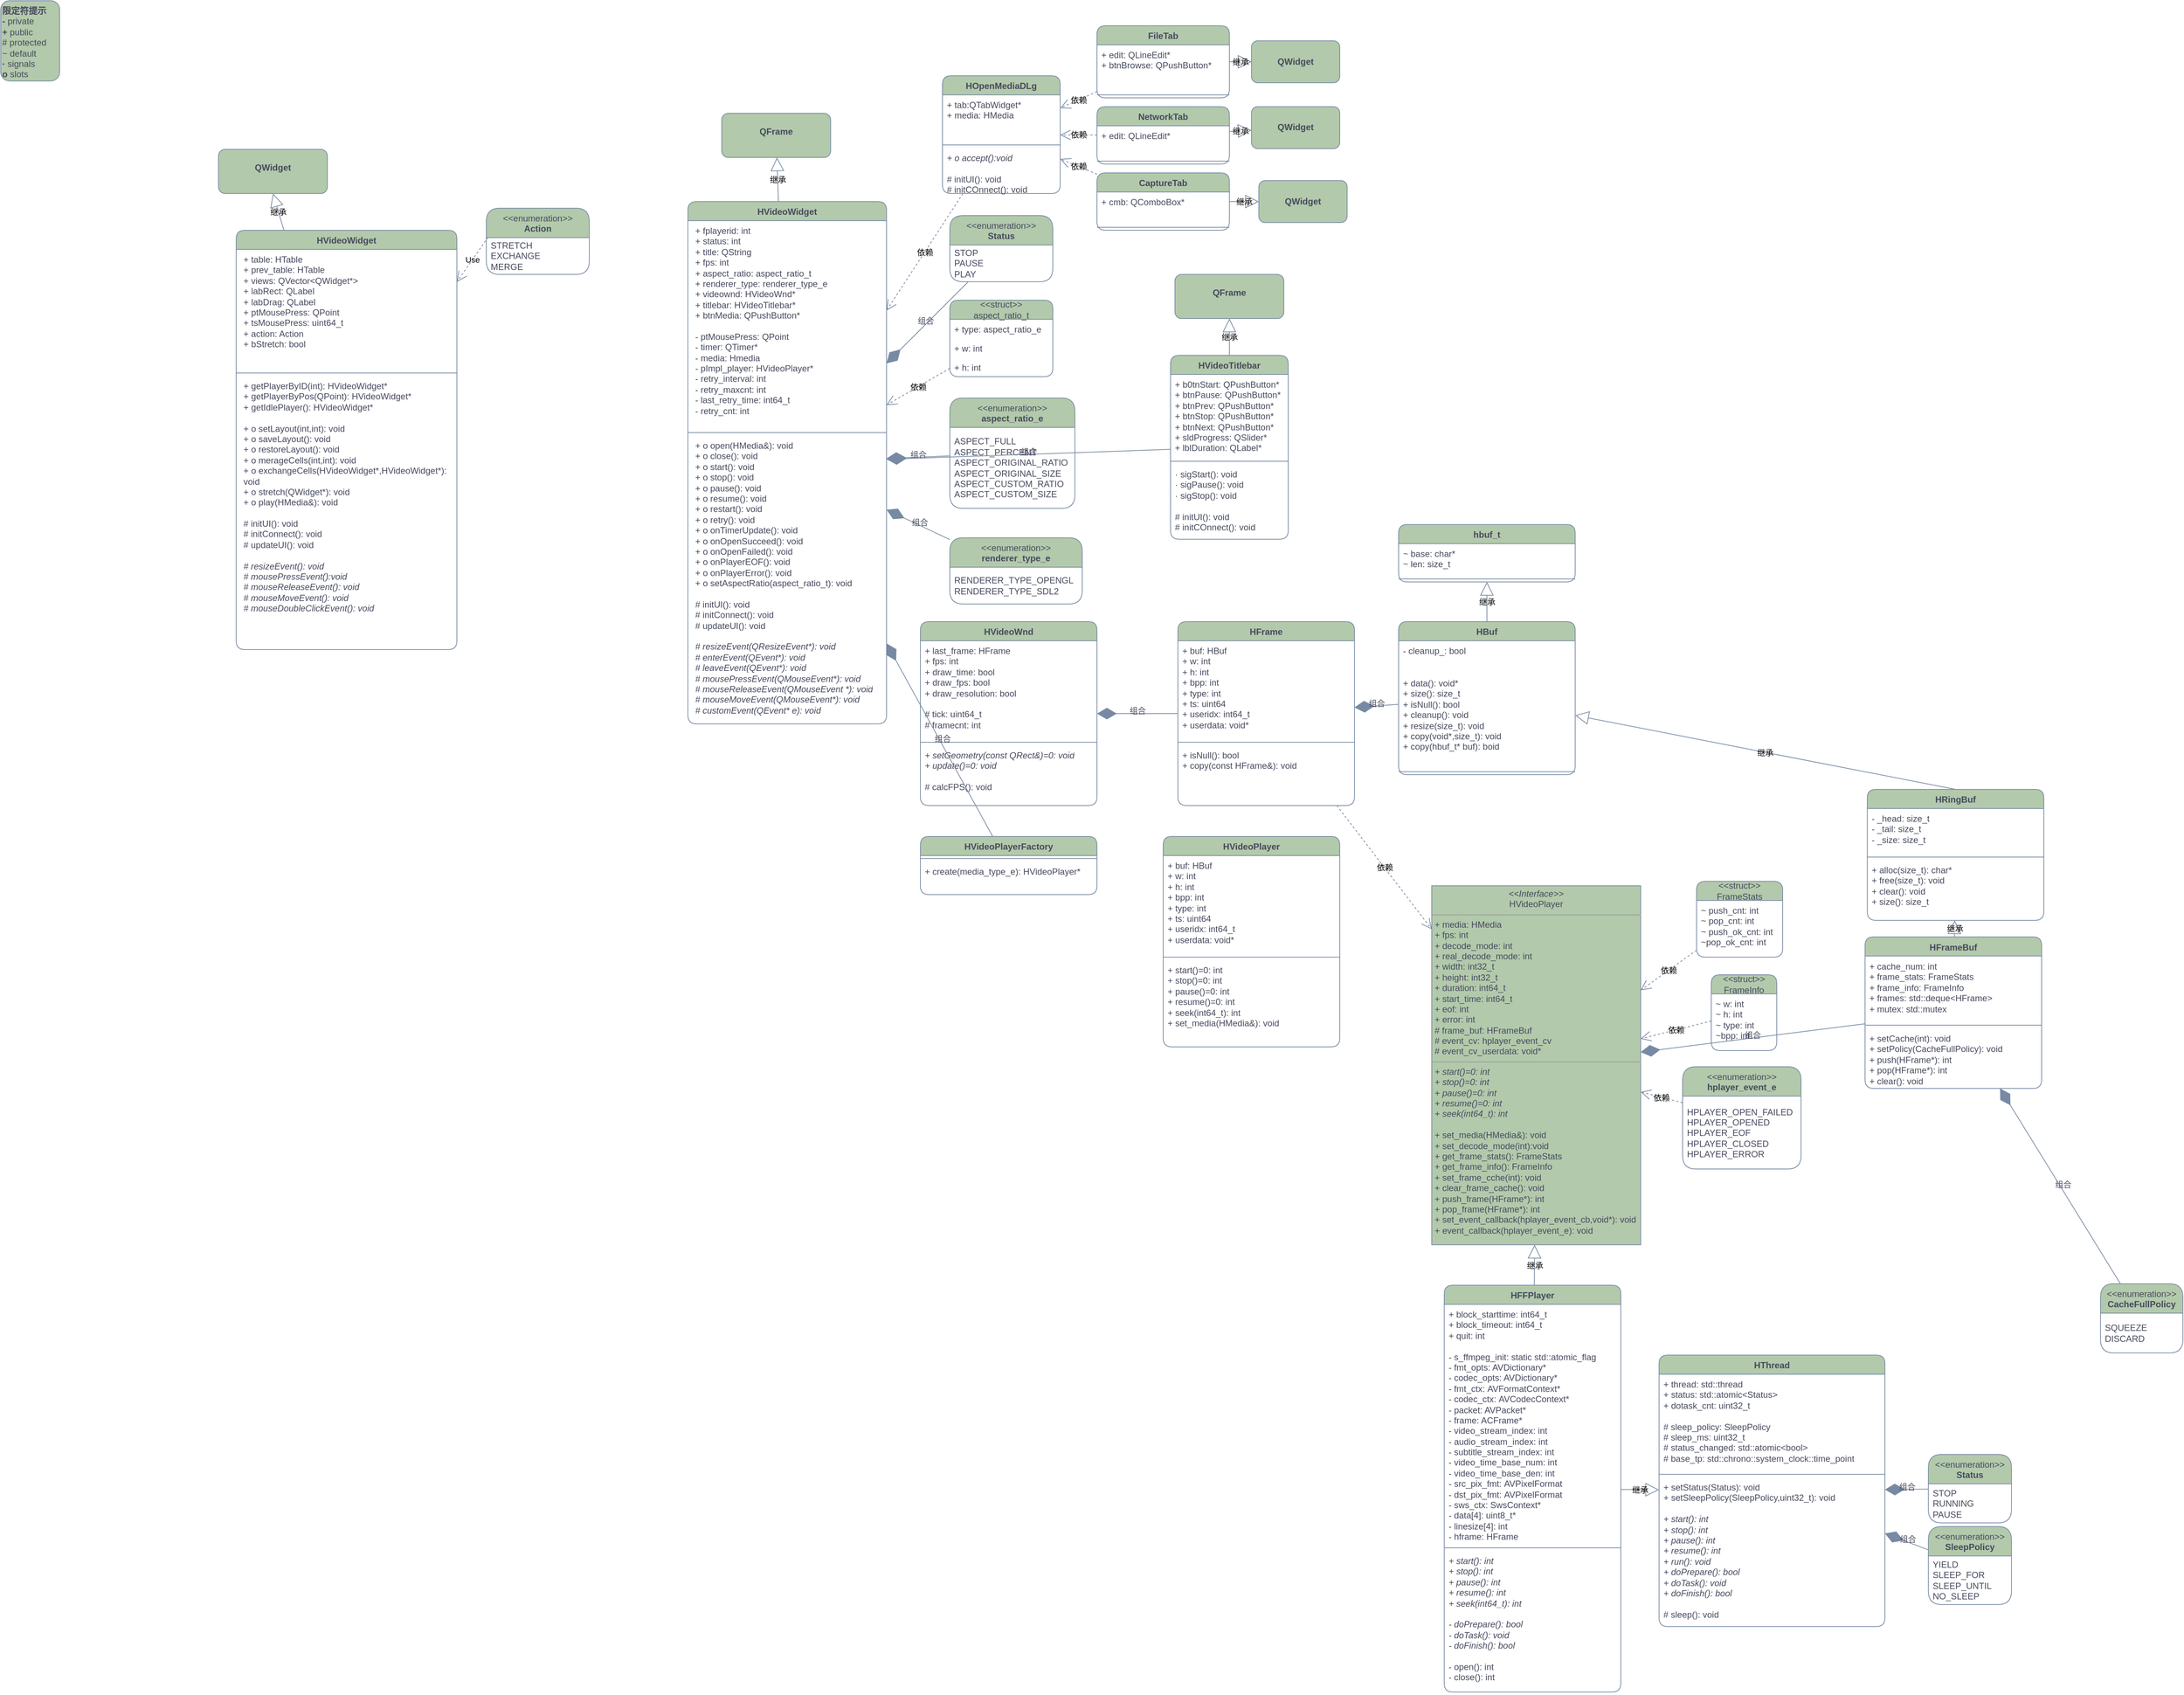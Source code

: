 <mxfile version="22.0.4" type="github">
  <diagram id="C5RBs43oDa-KdzZeNtuy" name="Page-1">
    <mxGraphModel dx="2790" dy="1673" grid="0" gridSize="10" guides="1" tooltips="1" connect="1" arrows="1" fold="1" page="0" pageScale="1" pageWidth="4681" pageHeight="3300" background="none" math="0" shadow="0">
      <root>
        <mxCell id="WIyWlLk6GJQsqaUBKTNV-0" />
        <mxCell id="WIyWlLk6GJQsqaUBKTNV-1" parent="WIyWlLk6GJQsqaUBKTNV-0" />
        <mxCell id="At2SEU2Y1ifhWKLfvmww-2" value="&lt;p style=&quot;margin:0px;margin-top:4px;text-align:center;&quot;&gt;&lt;br&gt;&lt;b&gt;QWidget&lt;/b&gt;&lt;/p&gt;" style="verticalAlign=top;align=left;overflow=fill;fontSize=12;fontFamily=Helvetica;html=1;whiteSpace=wrap;labelBackgroundColor=none;fillColor=#B2C9AB;strokeColor=#788AA3;fontColor=#46495D;rounded=1;" parent="WIyWlLk6GJQsqaUBKTNV-1" vertex="1">
          <mxGeometry x="236" y="130" width="148" height="60" as="geometry" />
        </mxCell>
        <mxCell id="At2SEU2Y1ifhWKLfvmww-5" value="继承" style="endArrow=block;endSize=16;endFill=0;html=1;rounded=1;entryX=0.5;entryY=1;entryDx=0;entryDy=0;labelBackgroundColor=none;strokeColor=#788AA3;fontColor=default;" parent="WIyWlLk6GJQsqaUBKTNV-1" source="At2SEU2Y1ifhWKLfvmww-44" target="At2SEU2Y1ifhWKLfvmww-2" edge="1">
          <mxGeometry x="0.002" width="160" relative="1" as="geometry">
            <mxPoint x="398.92" y="223.61" as="sourcePoint" />
            <mxPoint x="18" y="199" as="targetPoint" />
            <mxPoint as="offset" />
          </mxGeometry>
        </mxCell>
        <mxCell id="At2SEU2Y1ifhWKLfvmww-10" value="" style="group;labelBackgroundColor=none;fontColor=#46495D;rounded=1;" parent="WIyWlLk6GJQsqaUBKTNV-1" vertex="1" connectable="0">
          <mxGeometry x="-60" y="-72" width="80" height="120" as="geometry" />
        </mxCell>
        <mxCell id="At2SEU2Y1ifhWKLfvmww-9" value="" style="rounded=1;whiteSpace=wrap;html=1;labelBackgroundColor=none;fillColor=#B2C9AB;strokeColor=#788AA3;fontColor=#46495D;" parent="At2SEU2Y1ifhWKLfvmww-10" vertex="1">
          <mxGeometry width="80" height="109.091" as="geometry" />
        </mxCell>
        <mxCell id="At2SEU2Y1ifhWKLfvmww-8" value="&lt;b&gt;限定符提示&lt;br&gt;-&lt;/b&gt; private&lt;br&gt;&lt;b&gt;+&lt;/b&gt; public&lt;br&gt;# protected&lt;br&gt;~ default&lt;br&gt;&lt;b&gt;·&lt;/b&gt; signals&lt;br&gt;&lt;b&gt;o&lt;/b&gt; slots" style="text;html=1;align=left;verticalAlign=top;resizable=0;points=[];autosize=1;strokeColor=none;fillColor=none;labelBackgroundColor=none;fontColor=#46495D;rounded=1;" parent="At2SEU2Y1ifhWKLfvmww-10" vertex="1">
          <mxGeometry width="80" height="110" as="geometry" />
        </mxCell>
        <mxCell id="At2SEU2Y1ifhWKLfvmww-12" value="&lt;p style=&quot;margin: 4px 0px 0px;&quot;&gt;&lt;b&gt;&lt;br&gt;QFrame&lt;/b&gt;&lt;/p&gt;" style="verticalAlign=top;align=center;overflow=fill;fontSize=12;fontFamily=Helvetica;html=1;whiteSpace=wrap;labelBackgroundColor=none;fillColor=#B2C9AB;strokeColor=#788AA3;fontColor=#46495D;rounded=1;" parent="WIyWlLk6GJQsqaUBKTNV-1" vertex="1">
          <mxGeometry x="920" y="81" width="148" height="60" as="geometry" />
        </mxCell>
        <mxCell id="At2SEU2Y1ifhWKLfvmww-15" value="&amp;lt;&amp;lt;enumeration&amp;gt;&amp;gt;&lt;br&gt;&lt;b&gt;Action&lt;/b&gt;" style="swimlane;fontStyle=0;align=center;verticalAlign=top;childLayout=stackLayout;horizontal=1;startSize=40;horizontalStack=0;resizeParent=1;resizeParentMax=0;resizeLast=0;collapsible=0;marginBottom=0;html=1;whiteSpace=wrap;labelBackgroundColor=none;fillColor=#B2C9AB;strokeColor=#788AA3;fontColor=#46495D;rounded=1;" parent="WIyWlLk6GJQsqaUBKTNV-1" vertex="1">
          <mxGeometry x="600" y="210" width="140" height="90" as="geometry" />
        </mxCell>
        <mxCell id="At2SEU2Y1ifhWKLfvmww-16" value="STRETCH&lt;br&gt;EXCHANGE&lt;br&gt;MERGE" style="text;html=1;strokeColor=none;fillColor=none;align=left;verticalAlign=middle;spacingLeft=4;spacingRight=4;overflow=hidden;rotatable=0;points=[[0,0.5],[1,0.5]];portConstraint=eastwest;whiteSpace=wrap;labelBackgroundColor=none;fontColor=#46495D;rounded=1;" parent="At2SEU2Y1ifhWKLfvmww-15" vertex="1">
          <mxGeometry y="40" width="140" height="50" as="geometry" />
        </mxCell>
        <mxCell id="At2SEU2Y1ifhWKLfvmww-21" value="Use" style="endArrow=open;endSize=12;dashed=1;html=1;rounded=1;exitX=0.018;exitY=0.437;exitDx=0;exitDy=0;exitPerimeter=0;labelBackgroundColor=none;strokeColor=#788AA3;fontColor=default;" parent="WIyWlLk6GJQsqaUBKTNV-1" source="At2SEU2Y1ifhWKLfvmww-15" target="At2SEU2Y1ifhWKLfvmww-44" edge="1">
          <mxGeometry width="160" relative="1" as="geometry">
            <mxPoint x="720" y="658" as="sourcePoint" />
            <mxPoint x="593.4" y="556.56" as="targetPoint" />
          </mxGeometry>
        </mxCell>
        <mxCell id="At2SEU2Y1ifhWKLfvmww-22" value="&amp;lt;&amp;lt;enumeration&amp;gt;&amp;gt;&lt;br&gt;&lt;b&gt;Status&lt;/b&gt;" style="swimlane;fontStyle=0;align=center;verticalAlign=top;childLayout=stackLayout;horizontal=1;startSize=40;horizontalStack=0;resizeParent=1;resizeParentMax=0;resizeLast=0;collapsible=0;marginBottom=0;html=1;whiteSpace=wrap;labelBackgroundColor=none;fillColor=#B2C9AB;strokeColor=#788AA3;fontColor=#46495D;rounded=1;" parent="WIyWlLk6GJQsqaUBKTNV-1" vertex="1">
          <mxGeometry x="1230" y="220" width="140" height="90" as="geometry" />
        </mxCell>
        <mxCell id="At2SEU2Y1ifhWKLfvmww-23" value="STOP&lt;br&gt;PAUSE&lt;br&gt;PLAY" style="text;html=1;strokeColor=none;fillColor=none;align=left;verticalAlign=middle;spacingLeft=4;spacingRight=4;overflow=hidden;rotatable=0;points=[[0,0.5],[1,0.5]];portConstraint=eastwest;whiteSpace=wrap;labelBackgroundColor=none;fontColor=#46495D;rounded=1;" parent="At2SEU2Y1ifhWKLfvmww-22" vertex="1">
          <mxGeometry y="40" width="140" height="50" as="geometry" />
        </mxCell>
        <mxCell id="At2SEU2Y1ifhWKLfvmww-25" value="继承" style="endArrow=block;endSize=16;endFill=0;html=1;rounded=1;labelBackgroundColor=none;strokeColor=#788AA3;fontColor=default;" parent="WIyWlLk6GJQsqaUBKTNV-1" source="At2SEU2Y1ifhWKLfvmww-40" target="At2SEU2Y1ifhWKLfvmww-12" edge="1">
          <mxGeometry x="0.002" width="160" relative="1" as="geometry">
            <mxPoint x="997.52" y="182.76" as="sourcePoint" />
            <mxPoint x="700.08" y="116.39" as="targetPoint" />
            <mxPoint as="offset" />
          </mxGeometry>
        </mxCell>
        <mxCell id="At2SEU2Y1ifhWKLfvmww-36" value="&amp;lt;&amp;lt;struct&amp;gt;&amp;gt;&lt;br&gt;aspect_ratio_t" style="swimlane;fontStyle=0;childLayout=stackLayout;horizontal=1;startSize=26;fillColor=#B2C9AB;horizontalStack=0;resizeParent=1;resizeParentMax=0;resizeLast=0;collapsible=1;marginBottom=0;whiteSpace=wrap;html=1;labelBackgroundColor=none;strokeColor=#788AA3;rounded=1;fontColor=#46495D;" parent="WIyWlLk6GJQsqaUBKTNV-1" vertex="1">
          <mxGeometry x="1230" y="335" width="140" height="104" as="geometry">
            <mxRectangle x="1400" y="630" width="100" height="30" as="alternateBounds" />
          </mxGeometry>
        </mxCell>
        <mxCell id="At2SEU2Y1ifhWKLfvmww-37" value="+ type: aspect_ratio_e" style="text;strokeColor=none;fillColor=none;align=left;verticalAlign=top;spacingLeft=4;spacingRight=4;overflow=hidden;rotatable=0;points=[[0,0.5],[1,0.5]];portConstraint=eastwest;whiteSpace=wrap;html=1;labelBackgroundColor=none;fontColor=#46495D;rounded=1;" parent="At2SEU2Y1ifhWKLfvmww-36" vertex="1">
          <mxGeometry y="26" width="140" height="26" as="geometry" />
        </mxCell>
        <mxCell id="At2SEU2Y1ifhWKLfvmww-38" value="+ w: int" style="text;strokeColor=none;fillColor=none;align=left;verticalAlign=top;spacingLeft=4;spacingRight=4;overflow=hidden;rotatable=0;points=[[0,0.5],[1,0.5]];portConstraint=eastwest;whiteSpace=wrap;html=1;labelBackgroundColor=none;fontColor=#46495D;rounded=1;" parent="At2SEU2Y1ifhWKLfvmww-36" vertex="1">
          <mxGeometry y="52" width="140" height="26" as="geometry" />
        </mxCell>
        <mxCell id="At2SEU2Y1ifhWKLfvmww-39" value="+ h: int" style="text;strokeColor=none;fillColor=none;align=left;verticalAlign=top;spacingLeft=4;spacingRight=4;overflow=hidden;rotatable=0;points=[[0,0.5],[1,0.5]];portConstraint=eastwest;whiteSpace=wrap;html=1;labelBackgroundColor=none;fontColor=#46495D;rounded=1;" parent="At2SEU2Y1ifhWKLfvmww-36" vertex="1">
          <mxGeometry y="78" width="140" height="26" as="geometry" />
        </mxCell>
        <mxCell id="At2SEU2Y1ifhWKLfvmww-40" value="&lt;b style=&quot;border-color: var(--border-color);&quot;&gt;HVideoWidget&lt;br&gt;&lt;br&gt;&lt;/b&gt;" style="swimlane;fontStyle=1;align=center;verticalAlign=top;childLayout=stackLayout;horizontal=1;startSize=26;horizontalStack=0;resizeParent=1;resizeParentMax=0;resizeLast=0;collapsible=1;marginBottom=0;whiteSpace=wrap;html=1;labelBackgroundColor=none;fillColor=#B2C9AB;strokeColor=#788AA3;fontColor=#46495D;rounded=1;" parent="WIyWlLk6GJQsqaUBKTNV-1" vertex="1">
          <mxGeometry x="874" y="201" width="270" height="710" as="geometry">
            <mxRectangle x="874" y="201" width="100" height="30" as="alternateBounds" />
          </mxGeometry>
        </mxCell>
        <mxCell id="At2SEU2Y1ifhWKLfvmww-41" value="&lt;p style=&quot;border-color: var(--border-color); margin: 0px 0px 0px 4px;&quot;&gt;+ fplayerid: int&lt;/p&gt;&lt;p style=&quot;border-color: var(--border-color); margin: 0px 0px 0px 4px;&quot;&gt;+ status: int&lt;/p&gt;&lt;p style=&quot;border-color: var(--border-color); margin: 0px 0px 0px 4px;&quot;&gt;+ title: QString&lt;/p&gt;&lt;p style=&quot;border-color: var(--border-color); margin: 0px 0px 0px 4px;&quot;&gt;+ fps: int&lt;/p&gt;&lt;p style=&quot;border-color: var(--border-color); margin: 0px 0px 0px 4px;&quot;&gt;+ aspect_ratio: aspect_ratio_t&lt;/p&gt;&lt;p style=&quot;border-color: var(--border-color); margin: 0px 0px 0px 4px;&quot;&gt;+ renderer_type: renderer_type_e&lt;/p&gt;&lt;p style=&quot;border-color: var(--border-color); margin: 0px 0px 0px 4px;&quot;&gt;+ videownd: HVideoWnd*&lt;/p&gt;&lt;p style=&quot;border-color: var(--border-color); margin: 0px 0px 0px 4px;&quot;&gt;+ titlebar: HVideoTitlebar*&lt;/p&gt;&lt;p style=&quot;border-color: var(--border-color); margin: 0px 0px 0px 4px;&quot;&gt;+ btnMedia: QPushButton*&lt;/p&gt;&lt;p style=&quot;border-color: var(--border-color); margin: 0px 0px 0px 4px;&quot;&gt;&lt;br style=&quot;border-color: var(--border-color);&quot;&gt;&lt;/p&gt;&lt;p style=&quot;border-color: var(--border-color); margin: 0px 0px 0px 4px;&quot;&gt;- ptMousePress: QPoint&lt;/p&gt;&lt;p style=&quot;border-color: var(--border-color); margin: 0px 0px 0px 4px;&quot;&gt;- timer: QTimer*&lt;/p&gt;&lt;p style=&quot;border-color: var(--border-color); margin: 0px 0px 0px 4px;&quot;&gt;- media: Hmedia&lt;/p&gt;&lt;p style=&quot;border-color: var(--border-color); margin: 0px 0px 0px 4px;&quot;&gt;- pImpl_player: HVideoPlayer*&lt;/p&gt;&lt;p style=&quot;border-color: var(--border-color); margin: 0px 0px 0px 4px;&quot;&gt;- retry_interval: int&lt;/p&gt;&lt;p style=&quot;border-color: var(--border-color); margin: 0px 0px 0px 4px;&quot;&gt;- retry_maxcnt: int&lt;/p&gt;&lt;p style=&quot;border-color: var(--border-color); margin: 0px 0px 0px 4px;&quot;&gt;- last_retry_time: int64_t&lt;/p&gt;&lt;p style=&quot;border-color: var(--border-color); margin: 0px 0px 0px 4px;&quot;&gt;- retry_cnt: int&lt;/p&gt;" style="text;strokeColor=none;fillColor=none;align=left;verticalAlign=top;spacingLeft=4;spacingRight=4;overflow=hidden;rotatable=0;points=[[0,0.5],[1,0.5]];portConstraint=eastwest;whiteSpace=wrap;html=1;labelBackgroundColor=none;fontColor=#46495D;rounded=1;" parent="At2SEU2Y1ifhWKLfvmww-40" vertex="1">
          <mxGeometry y="26" width="270" height="284" as="geometry" />
        </mxCell>
        <mxCell id="At2SEU2Y1ifhWKLfvmww-42" value="" style="line;strokeWidth=1;fillColor=none;align=left;verticalAlign=middle;spacingTop=-1;spacingLeft=3;spacingRight=3;rotatable=0;labelPosition=right;points=[];portConstraint=eastwest;strokeColor=#788AA3;labelBackgroundColor=none;fontColor=#46495D;rounded=1;" parent="At2SEU2Y1ifhWKLfvmww-40" vertex="1">
          <mxGeometry y="310" width="270" height="8" as="geometry" />
        </mxCell>
        <mxCell id="At2SEU2Y1ifhWKLfvmww-43" value="&lt;p style=&quot;border-color: var(--border-color); margin: 0px 0px 0px 4px;&quot;&gt;+ o open(HMedia&amp;amp;): void&lt;/p&gt;&lt;p style=&quot;border-color: var(--border-color); margin: 0px 0px 0px 4px;&quot;&gt;+ o close(): void&lt;/p&gt;&lt;p style=&quot;border-color: var(--border-color); margin: 0px 0px 0px 4px;&quot;&gt;+ o start(): void&lt;/p&gt;&lt;p style=&quot;border-color: var(--border-color); margin: 0px 0px 0px 4px;&quot;&gt;+ o stop(): void&lt;/p&gt;&lt;p style=&quot;border-color: var(--border-color); margin: 0px 0px 0px 4px;&quot;&gt;+ o pause(): void&lt;/p&gt;&lt;p style=&quot;border-color: var(--border-color); margin: 0px 0px 0px 4px;&quot;&gt;+ o resume(): void&lt;/p&gt;&lt;p style=&quot;border-color: var(--border-color); margin: 0px 0px 0px 4px;&quot;&gt;+ o restart(): void&lt;/p&gt;&lt;p style=&quot;border-color: var(--border-color); margin: 0px 0px 0px 4px;&quot;&gt;+ o retry(): void&lt;/p&gt;&lt;p style=&quot;border-color: var(--border-color); margin: 0px 0px 0px 4px;&quot;&gt;+ o onTimerUpdate(): void&lt;/p&gt;&lt;p style=&quot;border-color: var(--border-color); margin: 0px 0px 0px 4px;&quot;&gt;+ o onOpenSucceed(): void&lt;/p&gt;&lt;p style=&quot;border-color: var(--border-color); margin: 0px 0px 0px 4px;&quot;&gt;+ o onOpenFailed(): void&lt;/p&gt;&lt;p style=&quot;border-color: var(--border-color); margin: 0px 0px 0px 4px;&quot;&gt;+ o onPlayerEOF(): void&lt;/p&gt;&lt;p style=&quot;border-color: var(--border-color); margin: 0px 0px 0px 4px;&quot;&gt;+ o onPlayerError(): void&lt;/p&gt;&lt;p style=&quot;border-color: var(--border-color); margin: 0px 0px 0px 4px;&quot;&gt;+ o setAspectRatio(aspect_ratio_t): void&lt;/p&gt;&lt;p style=&quot;border-color: var(--border-color); margin: 0px 0px 0px 4px;&quot;&gt;&lt;br style=&quot;border-color: var(--border-color);&quot;&gt;&lt;/p&gt;&lt;p style=&quot;border-color: var(--border-color); margin: 0px 0px 0px 4px;&quot;&gt;# initUI(): void&lt;/p&gt;&lt;p style=&quot;border-color: var(--border-color); margin: 0px 0px 0px 4px;&quot;&gt;# initConnect(): void&lt;/p&gt;&lt;p style=&quot;border-color: var(--border-color); margin: 0px 0px 0px 4px;&quot;&gt;# updateUI(): void&lt;/p&gt;&lt;p style=&quot;border-color: var(--border-color); margin: 0px 0px 0px 4px;&quot;&gt;&lt;br style=&quot;border-color: var(--border-color);&quot;&gt;&lt;/p&gt;&lt;p style=&quot;border-color: var(--border-color); margin: 0px 0px 0px 4px;&quot;&gt;&lt;i&gt;# resizeEvent(QResizeEvent*): void&lt;/i&gt;&lt;/p&gt;&lt;p style=&quot;border-color: var(--border-color); margin: 0px 0px 0px 4px;&quot;&gt;&lt;i&gt;# enterEvent(QEvent*): void&lt;/i&gt;&lt;/p&gt;&lt;p style=&quot;border-color: var(--border-color); margin: 0px 0px 0px 4px;&quot;&gt;&lt;i&gt;# leaveEvent(QEvent*): void&lt;/i&gt;&lt;/p&gt;&lt;p style=&quot;border-color: var(--border-color); margin: 0px 0px 0px 4px;&quot;&gt;&lt;i&gt;# mousePressEvent(QMouseEvent*): void&lt;/i&gt;&lt;/p&gt;&lt;p style=&quot;border-color: var(--border-color); margin: 0px 0px 0px 4px;&quot;&gt;&lt;i&gt;# mouseReleaseEvent(QMouseEvent *): void&lt;/i&gt;&lt;/p&gt;&lt;p style=&quot;border-color: var(--border-color); margin: 0px 0px 0px 4px;&quot;&gt;&lt;i&gt;# mouseMoveEvent(QMouseEvent*): void&lt;/i&gt;&lt;/p&gt;&lt;p style=&quot;border-color: var(--border-color); margin: 0px 0px 0px 4px;&quot;&gt;&lt;i&gt;# customEvent(QEvent* e): void&lt;/i&gt;&lt;/p&gt;" style="text;strokeColor=none;fillColor=none;align=left;verticalAlign=top;spacingLeft=4;spacingRight=4;overflow=hidden;rotatable=0;points=[[0,0.5],[1,0.5]];portConstraint=eastwest;whiteSpace=wrap;html=1;labelBackgroundColor=none;fontColor=#46495D;rounded=1;" parent="At2SEU2Y1ifhWKLfvmww-40" vertex="1">
          <mxGeometry y="318" width="270" height="392" as="geometry" />
        </mxCell>
        <mxCell id="At2SEU2Y1ifhWKLfvmww-44" value="&lt;b style=&quot;border-color: var(--border-color);&quot;&gt;HVideoWidget&lt;br&gt;&lt;br&gt;&lt;/b&gt;" style="swimlane;fontStyle=1;align=center;verticalAlign=top;childLayout=stackLayout;horizontal=1;startSize=26;horizontalStack=0;resizeParent=1;resizeParentMax=0;resizeLast=0;collapsible=1;marginBottom=0;whiteSpace=wrap;html=1;labelBackgroundColor=none;fillColor=#B2C9AB;strokeColor=#788AA3;fontColor=#46495D;rounded=1;labelBorderColor=none;" parent="WIyWlLk6GJQsqaUBKTNV-1" vertex="1">
          <mxGeometry x="260" y="240" width="300" height="570" as="geometry">
            <mxRectangle x="260" y="240" width="100" height="30" as="alternateBounds" />
          </mxGeometry>
        </mxCell>
        <mxCell id="At2SEU2Y1ifhWKLfvmww-45" value="&lt;p style=&quot;border-color: var(--border-color); margin: 0px 0px 0px 4px;&quot;&gt;+ table: HTable&lt;/p&gt;&lt;p style=&quot;border-color: var(--border-color); margin: 0px 0px 0px 4px;&quot;&gt;+ prev_table: HTable&lt;/p&gt;&lt;p style=&quot;border-color: var(--border-color); margin: 0px 0px 0px 4px;&quot;&gt;+ views: QVector&amp;lt;QWidget*&amp;gt;&amp;nbsp;&lt;/p&gt;&lt;p style=&quot;border-color: var(--border-color); margin: 0px 0px 0px 4px;&quot;&gt;+ labRect: QLabel&lt;/p&gt;&lt;p style=&quot;border-color: var(--border-color); margin: 0px 0px 0px 4px;&quot;&gt;+ labDrag: QLabel&lt;/p&gt;&lt;p style=&quot;border-color: var(--border-color); margin: 0px 0px 0px 4px;&quot;&gt;+ ptMousePress: QPoint&lt;/p&gt;&lt;p style=&quot;border-color: var(--border-color); margin: 0px 0px 0px 4px;&quot;&gt;+ tsMousePress: uint64_t&lt;/p&gt;&lt;p style=&quot;border-color: var(--border-color); margin: 0px 0px 0px 4px;&quot;&gt;+ action: Action&lt;/p&gt;&lt;p style=&quot;border-color: var(--border-color); margin: 0px 0px 0px 4px;&quot;&gt;+ bStretch: bool&lt;/p&gt;" style="text;strokeColor=none;fillColor=none;align=left;verticalAlign=top;spacingLeft=4;spacingRight=4;overflow=hidden;rotatable=0;points=[[0,0.5],[1,0.5]];portConstraint=eastwest;whiteSpace=wrap;html=1;labelBackgroundColor=none;fontColor=#46495D;rounded=1;" parent="At2SEU2Y1ifhWKLfvmww-44" vertex="1">
          <mxGeometry y="26" width="300" height="164" as="geometry" />
        </mxCell>
        <mxCell id="At2SEU2Y1ifhWKLfvmww-46" value="" style="line;strokeWidth=1;fillColor=none;align=left;verticalAlign=middle;spacingTop=-1;spacingLeft=3;spacingRight=3;rotatable=0;labelPosition=right;points=[];portConstraint=eastwest;strokeColor=#788AA3;labelBackgroundColor=none;fontColor=#46495D;rounded=1;" parent="At2SEU2Y1ifhWKLfvmww-44" vertex="1">
          <mxGeometry y="190" width="300" height="8" as="geometry" />
        </mxCell>
        <mxCell id="At2SEU2Y1ifhWKLfvmww-47" value="&lt;p style=&quot;border-color: var(--border-color); margin: 0px 0px 0px 4px;&quot;&gt;+ getPlayerByID(int): HVideoWidget*&lt;/p&gt;&lt;p style=&quot;border-color: var(--border-color); margin: 0px 0px 0px 4px;&quot;&gt;+&amp;nbsp;getPlayerByPos(QPoint): HVideoWidget*&lt;/p&gt;&lt;p style=&quot;border-color: var(--border-color); margin: 0px 0px 0px 4px;&quot;&gt;+&amp;nbsp;getIdlePlayer(): HVideoWidget*&lt;/p&gt;&lt;p style=&quot;border-color: var(--border-color); margin: 0px 0px 0px 4px;&quot;&gt;&lt;br style=&quot;border-color: var(--border-color);&quot;&gt;&lt;/p&gt;&lt;p style=&quot;border-color: var(--border-color); margin: 0px 0px 0px 4px;&quot;&gt;+ o setLayout(int,int): void&lt;/p&gt;&lt;p style=&quot;border-color: var(--border-color); margin: 0px 0px 0px 4px;&quot;&gt;+ o saveLayout(): void&lt;br style=&quot;border-color: var(--border-color);&quot;&gt;+ o restoreLayout(): void&lt;/p&gt;&lt;p style=&quot;border-color: var(--border-color); margin: 0px 0px 0px 4px;&quot;&gt;+ o merageCells(int,int): void&lt;/p&gt;&lt;p style=&quot;border-color: var(--border-color); margin: 0px 0px 0px 4px;&quot;&gt;+ o exchangeCells(HVideoWidget*,HVideoWidget*): void&lt;/p&gt;&lt;p style=&quot;border-color: var(--border-color); margin: 0px 0px 0px 4px;&quot;&gt;+ o stretch(QWidget*): void&lt;/p&gt;&lt;p style=&quot;border-color: var(--border-color); margin: 0px 0px 0px 4px;&quot;&gt;+ o play(HMedia&amp;amp;): void&lt;/p&gt;&lt;p style=&quot;border-color: var(--border-color); margin: 0px 0px 0px 4px;&quot;&gt;&lt;br style=&quot;border-color: var(--border-color);&quot;&gt;# initUI(): void&lt;br style=&quot;border-color: var(--border-color);&quot;&gt;&lt;/p&gt;&lt;p style=&quot;border-color: var(--border-color); margin: 0px 0px 0px 4px;&quot;&gt;# initConnect(): void&lt;br style=&quot;border-color: var(--border-color);&quot;&gt;&lt;/p&gt;&lt;p style=&quot;border-color: var(--border-color); margin: 0px 0px 0px 4px;&quot;&gt;# updateUI(): void&lt;br style=&quot;border-color: var(--border-color);&quot;&gt;&lt;/p&gt;&lt;p style=&quot;border-color: var(--border-color); margin: 0px 0px 0px 4px;&quot;&gt;&lt;br style=&quot;border-color: var(--border-color);&quot;&gt;&lt;/p&gt;&lt;p style=&quot;border-color: var(--border-color); margin: 0px 0px 0px 4px;&quot;&gt;&lt;i style=&quot;border-color: var(--border-color);&quot;&gt;# resizeEvent(): void&lt;br style=&quot;border-color: var(--border-color);&quot;&gt;&lt;/i&gt;&lt;/p&gt;&lt;p style=&quot;border-color: var(--border-color); margin: 0px 0px 0px 4px;&quot;&gt;&lt;i style=&quot;border-color: var(--border-color);&quot;&gt;# mousePressEvent():void&lt;br style=&quot;border-color: var(--border-color);&quot;&gt;&lt;/i&gt;&lt;/p&gt;&lt;p style=&quot;border-color: var(--border-color); margin: 0px 0px 0px 4px;&quot;&gt;&lt;i style=&quot;border-color: var(--border-color);&quot;&gt;# mouseReleaseEvent(): void&lt;br style=&quot;border-color: var(--border-color);&quot;&gt;&lt;/i&gt;&lt;/p&gt;&lt;p style=&quot;border-color: var(--border-color); margin: 0px 0px 0px 4px;&quot;&gt;&lt;i style=&quot;border-color: var(--border-color);&quot;&gt;# mouseMoveEvent(): void&lt;br style=&quot;border-color: var(--border-color);&quot;&gt;&lt;/i&gt;&lt;/p&gt;&lt;p style=&quot;border-color: var(--border-color); margin: 0px 0px 0px 4px;&quot;&gt;&lt;i style=&quot;border-color: var(--border-color);&quot;&gt;# mouseDoubleClickEvent(): void&lt;/i&gt;&lt;/p&gt;" style="text;strokeColor=none;fillColor=none;align=left;verticalAlign=top;spacingLeft=4;spacingRight=4;overflow=hidden;rotatable=0;points=[[0,0.5],[1,0.5]];portConstraint=eastwest;whiteSpace=wrap;html=1;labelBackgroundColor=none;fontColor=#46495D;rounded=1;" parent="At2SEU2Y1ifhWKLfvmww-44" vertex="1">
          <mxGeometry y="198" width="300" height="372" as="geometry" />
        </mxCell>
        <mxCell id="At2SEU2Y1ifhWKLfvmww-48" value="依赖" style="endArrow=open;endSize=12;dashed=1;html=1;rounded=1;labelBackgroundColor=none;strokeColor=#788AA3;fontColor=default;" parent="WIyWlLk6GJQsqaUBKTNV-1" source="At2SEU2Y1ifhWKLfvmww-36" target="At2SEU2Y1ifhWKLfvmww-40" edge="1">
          <mxGeometry width="160" relative="1" as="geometry">
            <mxPoint x="1289" y="389.67" as="sourcePoint" />
            <mxPoint x="1170" y="554.67" as="targetPoint" />
          </mxGeometry>
        </mxCell>
        <mxCell id="At2SEU2Y1ifhWKLfvmww-49" value="&amp;lt;&amp;lt;enumeration&amp;gt;&amp;gt;&lt;br&gt;&lt;b&gt;aspect_ratio_e&lt;/b&gt;" style="swimlane;fontStyle=0;align=center;verticalAlign=top;childLayout=stackLayout;horizontal=1;startSize=40;horizontalStack=0;resizeParent=1;resizeParentMax=0;resizeLast=0;collapsible=0;marginBottom=0;html=1;whiteSpace=wrap;labelBackgroundColor=none;fillColor=#B2C9AB;strokeColor=#788AA3;fontColor=#46495D;rounded=1;" parent="WIyWlLk6GJQsqaUBKTNV-1" vertex="1">
          <mxGeometry x="1230" y="468" width="170" height="150" as="geometry" />
        </mxCell>
        <mxCell id="At2SEU2Y1ifhWKLfvmww-50" value="ASPECT_FULL&lt;br&gt;ASPECT_PERCENT&lt;br&gt;ASPECT_ORIGINAL_RATIO&lt;br&gt;ASPECT_ORIGINAL_SIZE&lt;br&gt;ASPECT_CUSTOM_RATIO&lt;br&gt;ASPECT_CUSTOM_SIZE" style="text;html=1;strokeColor=none;fillColor=none;align=left;verticalAlign=middle;spacingLeft=4;spacingRight=4;overflow=hidden;rotatable=0;points=[[0,0.5],[1,0.5]];portConstraint=eastwest;whiteSpace=wrap;labelBackgroundColor=none;fontColor=#46495D;rounded=1;" parent="At2SEU2Y1ifhWKLfvmww-49" vertex="1">
          <mxGeometry y="40" width="170" height="110" as="geometry" />
        </mxCell>
        <mxCell id="At2SEU2Y1ifhWKLfvmww-52" value="&amp;lt;&amp;lt;enumeration&amp;gt;&amp;gt;&lt;br&gt;&lt;b&gt;renderer_type_e&lt;/b&gt;" style="swimlane;fontStyle=0;align=center;verticalAlign=top;childLayout=stackLayout;horizontal=1;startSize=40;horizontalStack=0;resizeParent=1;resizeParentMax=0;resizeLast=0;collapsible=0;marginBottom=0;html=1;whiteSpace=wrap;labelBackgroundColor=none;fillColor=#B2C9AB;strokeColor=#788AA3;fontColor=#46495D;rounded=1;" parent="WIyWlLk6GJQsqaUBKTNV-1" vertex="1">
          <mxGeometry x="1230" y="658" width="180" height="90" as="geometry" />
        </mxCell>
        <mxCell id="At2SEU2Y1ifhWKLfvmww-53" value="RENDERER_TYPE_OPENGL&lt;br&gt;RENDERER_TYPE_SDL2" style="text;html=1;strokeColor=none;fillColor=none;align=left;verticalAlign=middle;spacingLeft=4;spacingRight=4;overflow=hidden;rotatable=0;points=[[0,0.5],[1,0.5]];portConstraint=eastwest;whiteSpace=wrap;labelBackgroundColor=none;fontColor=#46495D;rounded=1;" parent="At2SEU2Y1ifhWKLfvmww-52" vertex="1">
          <mxGeometry y="40" width="180" height="50" as="geometry" />
        </mxCell>
        <mxCell id="At2SEU2Y1ifhWKLfvmww-55" value="HVideoWnd" style="swimlane;fontStyle=1;align=center;verticalAlign=top;childLayout=stackLayout;horizontal=1;startSize=26;horizontalStack=0;resizeParent=1;resizeParentMax=0;resizeLast=0;collapsible=1;marginBottom=0;whiteSpace=wrap;html=1;labelBackgroundColor=none;fillColor=#B2C9AB;strokeColor=#788AA3;fontColor=#46495D;rounded=1;" parent="WIyWlLk6GJQsqaUBKTNV-1" vertex="1">
          <mxGeometry x="1190" y="772" width="240" height="250" as="geometry" />
        </mxCell>
        <mxCell id="At2SEU2Y1ifhWKLfvmww-56" value="+ last_frame: HFrame&lt;br&gt;+ fps: int&lt;br&gt;+ draw_time: bool&lt;br&gt;+ draw_fps: bool&amp;nbsp;&lt;br&gt;+ draw_resolution: bool&lt;br&gt;&lt;br&gt;# tick: uint64_t&lt;br&gt;# framecnt: int" style="text;strokeColor=none;fillColor=none;align=left;verticalAlign=top;spacingLeft=4;spacingRight=4;overflow=hidden;rotatable=0;points=[[0,0.5],[1,0.5]];portConstraint=eastwest;whiteSpace=wrap;html=1;labelBackgroundColor=none;fontColor=#46495D;rounded=1;" parent="At2SEU2Y1ifhWKLfvmww-55" vertex="1">
          <mxGeometry y="26" width="240" height="134" as="geometry" />
        </mxCell>
        <mxCell id="At2SEU2Y1ifhWKLfvmww-57" value="" style="line;strokeWidth=1;fillColor=none;align=left;verticalAlign=middle;spacingTop=-1;spacingLeft=3;spacingRight=3;rotatable=0;labelPosition=right;points=[];portConstraint=eastwest;strokeColor=#788AA3;labelBackgroundColor=none;fontColor=#46495D;rounded=1;" parent="At2SEU2Y1ifhWKLfvmww-55" vertex="1">
          <mxGeometry y="160" width="240" height="8" as="geometry" />
        </mxCell>
        <mxCell id="At2SEU2Y1ifhWKLfvmww-58" value="&lt;i&gt;+ setGeometry(const QRect&amp;amp;)=0: void&lt;br&gt;+ update()=0: void&lt;br&gt;&lt;/i&gt;&lt;br&gt;# calcFPS(): void" style="text;strokeColor=none;fillColor=none;align=left;verticalAlign=top;spacingLeft=4;spacingRight=4;overflow=hidden;rotatable=0;points=[[0,0.5],[1,0.5]];portConstraint=eastwest;whiteSpace=wrap;html=1;labelBackgroundColor=none;fontColor=#46495D;rounded=1;" parent="At2SEU2Y1ifhWKLfvmww-55" vertex="1">
          <mxGeometry y="168" width="240" height="82" as="geometry" />
        </mxCell>
        <mxCell id="At2SEU2Y1ifhWKLfvmww-60" value="" style="endArrow=diamondThin;endFill=1;endSize=24;html=1;rounded=0;labelBackgroundColor=none;strokeColor=#788AA3;fontColor=default;" parent="WIyWlLk6GJQsqaUBKTNV-1" source="At2SEU2Y1ifhWKLfvmww-137" target="At2SEU2Y1ifhWKLfvmww-40" edge="1">
          <mxGeometry width="160" relative="1" as="geometry">
            <mxPoint x="1156.663" y="1142.06" as="sourcePoint" />
            <mxPoint x="1101" y="1079.0" as="targetPoint" />
          </mxGeometry>
        </mxCell>
        <mxCell id="At2SEU2Y1ifhWKLfvmww-61" value="组合" style="edgeLabel;html=1;align=center;verticalAlign=middle;resizable=0;points=[];labelBackgroundColor=none;fontColor=#46495D;" parent="At2SEU2Y1ifhWKLfvmww-60" vertex="1" connectable="0">
          <mxGeometry x="0.0" y="-4" relative="1" as="geometry">
            <mxPoint as="offset" />
          </mxGeometry>
        </mxCell>
        <mxCell id="At2SEU2Y1ifhWKLfvmww-62" value="" style="endArrow=diamondThin;endFill=1;endSize=24;html=1;rounded=0;labelBackgroundColor=none;strokeColor=#788AA3;fontColor=default;" parent="WIyWlLk6GJQsqaUBKTNV-1" source="At2SEU2Y1ifhWKLfvmww-52" target="At2SEU2Y1ifhWKLfvmww-40" edge="1">
          <mxGeometry width="160" relative="1" as="geometry">
            <mxPoint x="1251" y="707.95" as="sourcePoint" />
            <mxPoint x="1160" y="617.95" as="targetPoint" />
          </mxGeometry>
        </mxCell>
        <mxCell id="At2SEU2Y1ifhWKLfvmww-63" value="组合" style="edgeLabel;html=1;align=center;verticalAlign=middle;resizable=0;points=[];labelBackgroundColor=none;fontColor=#46495D;" parent="At2SEU2Y1ifhWKLfvmww-62" vertex="1" connectable="0">
          <mxGeometry x="0.0" y="-4" relative="1" as="geometry">
            <mxPoint as="offset" />
          </mxGeometry>
        </mxCell>
        <mxCell id="At2SEU2Y1ifhWKLfvmww-65" value="" style="endArrow=diamondThin;endFill=1;endSize=24;html=1;rounded=0;labelBackgroundColor=none;strokeColor=#788AA3;fontColor=default;" parent="WIyWlLk6GJQsqaUBKTNV-1" source="At2SEU2Y1ifhWKLfvmww-49" target="At2SEU2Y1ifhWKLfvmww-40" edge="1">
          <mxGeometry width="160" relative="1" as="geometry">
            <mxPoint x="1216" y="600.19" as="sourcePoint" />
            <mxPoint x="1130" y="560.19" as="targetPoint" />
          </mxGeometry>
        </mxCell>
        <mxCell id="At2SEU2Y1ifhWKLfvmww-66" value="组合" style="edgeLabel;html=1;align=center;verticalAlign=middle;resizable=0;points=[];labelBackgroundColor=none;fontColor=#46495D;" parent="At2SEU2Y1ifhWKLfvmww-65" vertex="1" connectable="0">
          <mxGeometry x="0.0" y="-4" relative="1" as="geometry">
            <mxPoint as="offset" />
          </mxGeometry>
        </mxCell>
        <mxCell id="At2SEU2Y1ifhWKLfvmww-67" value="" style="endArrow=diamondThin;endFill=1;endSize=24;html=1;rounded=0;labelBackgroundColor=none;strokeColor=#788AA3;fontColor=default;" parent="WIyWlLk6GJQsqaUBKTNV-1" source="At2SEU2Y1ifhWKLfvmww-22" target="At2SEU2Y1ifhWKLfvmww-40" edge="1">
          <mxGeometry width="160" relative="1" as="geometry">
            <mxPoint x="1343" y="109.56" as="sourcePoint" />
            <mxPoint x="1257" y="112.56" as="targetPoint" />
          </mxGeometry>
        </mxCell>
        <mxCell id="At2SEU2Y1ifhWKLfvmww-68" value="组合" style="edgeLabel;html=1;align=center;verticalAlign=middle;resizable=0;points=[];labelBackgroundColor=none;fontColor=#46495D;" parent="At2SEU2Y1ifhWKLfvmww-67" vertex="1" connectable="0">
          <mxGeometry x="0.0" y="-4" relative="1" as="geometry">
            <mxPoint as="offset" />
          </mxGeometry>
        </mxCell>
        <mxCell id="At2SEU2Y1ifhWKLfvmww-69" value="HFrame" style="swimlane;fontStyle=1;align=center;verticalAlign=top;childLayout=stackLayout;horizontal=1;startSize=26;horizontalStack=0;resizeParent=1;resizeParentMax=0;resizeLast=0;collapsible=1;marginBottom=0;whiteSpace=wrap;html=1;labelBackgroundColor=none;fillColor=#B2C9AB;strokeColor=#788AA3;fontColor=#46495D;rounded=1;" parent="WIyWlLk6GJQsqaUBKTNV-1" vertex="1">
          <mxGeometry x="1540" y="772" width="240" height="250" as="geometry" />
        </mxCell>
        <mxCell id="At2SEU2Y1ifhWKLfvmww-70" value="+ buf: HBuf&lt;br&gt;+ w: int&lt;br&gt;+ h: int&lt;br&gt;+ bpp: int&lt;br&gt;+ type: int&lt;br&gt;+ ts: uint64&lt;br&gt;+ useridx: int64_t&lt;br&gt;+ userdata: void*" style="text;strokeColor=none;fillColor=none;align=left;verticalAlign=top;spacingLeft=4;spacingRight=4;overflow=hidden;rotatable=0;points=[[0,0.5],[1,0.5]];portConstraint=eastwest;whiteSpace=wrap;html=1;labelBackgroundColor=none;fontColor=#46495D;rounded=1;" parent="At2SEU2Y1ifhWKLfvmww-69" vertex="1">
          <mxGeometry y="26" width="240" height="134" as="geometry" />
        </mxCell>
        <mxCell id="At2SEU2Y1ifhWKLfvmww-71" value="" style="line;strokeWidth=1;fillColor=none;align=left;verticalAlign=middle;spacingTop=-1;spacingLeft=3;spacingRight=3;rotatable=0;labelPosition=right;points=[];portConstraint=eastwest;strokeColor=#788AA3;labelBackgroundColor=none;fontColor=#46495D;rounded=1;" parent="At2SEU2Y1ifhWKLfvmww-69" vertex="1">
          <mxGeometry y="160" width="240" height="8" as="geometry" />
        </mxCell>
        <mxCell id="At2SEU2Y1ifhWKLfvmww-72" value="+ isNull(): bool&lt;br&gt;+ copy(const HFrame&amp;amp;): void&lt;br&gt;" style="text;strokeColor=none;fillColor=none;align=left;verticalAlign=top;spacingLeft=4;spacingRight=4;overflow=hidden;rotatable=0;points=[[0,0.5],[1,0.5]];portConstraint=eastwest;whiteSpace=wrap;html=1;labelBackgroundColor=none;fontColor=#46495D;rounded=1;" parent="At2SEU2Y1ifhWKLfvmww-69" vertex="1">
          <mxGeometry y="168" width="240" height="82" as="geometry" />
        </mxCell>
        <mxCell id="At2SEU2Y1ifhWKLfvmww-73" value="" style="endArrow=diamondThin;endFill=1;endSize=24;html=1;rounded=0;labelBackgroundColor=none;strokeColor=#788AA3;fontColor=default;" parent="WIyWlLk6GJQsqaUBKTNV-1" source="At2SEU2Y1ifhWKLfvmww-69" target="At2SEU2Y1ifhWKLfvmww-55" edge="1">
          <mxGeometry width="160" relative="1" as="geometry">
            <mxPoint x="1466" y="853.06" as="sourcePoint" />
            <mxPoint x="1410" y="790.06" as="targetPoint" />
          </mxGeometry>
        </mxCell>
        <mxCell id="At2SEU2Y1ifhWKLfvmww-74" value="组合" style="edgeLabel;html=1;align=center;verticalAlign=middle;resizable=0;points=[];labelBackgroundColor=none;fontColor=#46495D;" parent="At2SEU2Y1ifhWKLfvmww-73" vertex="1" connectable="0">
          <mxGeometry x="0.0" y="-4" relative="1" as="geometry">
            <mxPoint as="offset" />
          </mxGeometry>
        </mxCell>
        <mxCell id="At2SEU2Y1ifhWKLfvmww-75" value="HBuf" style="swimlane;fontStyle=1;align=center;verticalAlign=top;childLayout=stackLayout;horizontal=1;startSize=26;horizontalStack=0;resizeParent=1;resizeParentMax=0;resizeLast=0;collapsible=1;marginBottom=0;whiteSpace=wrap;html=1;labelBackgroundColor=none;fillColor=#B2C9AB;strokeColor=#788AA3;fontColor=#46495D;rounded=1;" parent="WIyWlLk6GJQsqaUBKTNV-1" vertex="1">
          <mxGeometry x="1840" y="772" width="240" height="208" as="geometry" />
        </mxCell>
        <mxCell id="At2SEU2Y1ifhWKLfvmww-76" value="- cleanup_: bool" style="text;strokeColor=none;fillColor=none;align=left;verticalAlign=top;spacingLeft=4;spacingRight=4;overflow=hidden;rotatable=0;points=[[0,0.5],[1,0.5]];portConstraint=eastwest;whiteSpace=wrap;html=1;labelBackgroundColor=none;fontColor=#46495D;rounded=1;" parent="At2SEU2Y1ifhWKLfvmww-75" vertex="1">
          <mxGeometry y="26" width="240" height="44" as="geometry" />
        </mxCell>
        <mxCell id="At2SEU2Y1ifhWKLfvmww-78" value="+ data(): void*&lt;br&gt;+ size(): size_t&lt;br&gt;+ isNull(): bool&lt;br&gt;+ cleanup(): void&lt;br&gt;+ resize(size_t): void&lt;br&gt;+ copy(void*,size_t): void&lt;br&gt;+ copy(hbuf_t* buf): boid" style="text;strokeColor=none;fillColor=none;align=left;verticalAlign=top;spacingLeft=4;spacingRight=4;overflow=hidden;rotatable=0;points=[[0,0.5],[1,0.5]];portConstraint=eastwest;whiteSpace=wrap;html=1;labelBackgroundColor=none;fontColor=#46495D;rounded=1;" parent="At2SEU2Y1ifhWKLfvmww-75" vertex="1">
          <mxGeometry y="70" width="240" height="130" as="geometry" />
        </mxCell>
        <mxCell id="At2SEU2Y1ifhWKLfvmww-77" value="" style="line;strokeWidth=1;fillColor=none;align=left;verticalAlign=middle;spacingTop=-1;spacingLeft=3;spacingRight=3;rotatable=0;labelPosition=right;points=[];portConstraint=eastwest;strokeColor=#788AA3;labelBackgroundColor=none;fontColor=#46495D;rounded=1;" parent="At2SEU2Y1ifhWKLfvmww-75" vertex="1">
          <mxGeometry y="200" width="240" height="8" as="geometry" />
        </mxCell>
        <mxCell id="At2SEU2Y1ifhWKLfvmww-79" value="" style="endArrow=diamondThin;endFill=1;endSize=24;html=1;rounded=0;labelBackgroundColor=none;strokeColor=#788AA3;fontColor=default;" parent="WIyWlLk6GJQsqaUBKTNV-1" source="At2SEU2Y1ifhWKLfvmww-75" target="At2SEU2Y1ifhWKLfvmww-69" edge="1">
          <mxGeometry width="160" relative="1" as="geometry">
            <mxPoint x="1840" y="1060" as="sourcePoint" />
            <mxPoint x="1730" y="1060" as="targetPoint" />
          </mxGeometry>
        </mxCell>
        <mxCell id="At2SEU2Y1ifhWKLfvmww-80" value="组合" style="edgeLabel;html=1;align=center;verticalAlign=middle;resizable=0;points=[];labelBackgroundColor=none;fontColor=#46495D;" parent="At2SEU2Y1ifhWKLfvmww-79" vertex="1" connectable="0">
          <mxGeometry x="0.0" y="-4" relative="1" as="geometry">
            <mxPoint as="offset" />
          </mxGeometry>
        </mxCell>
        <mxCell id="At2SEU2Y1ifhWKLfvmww-81" value="hbuf_t" style="swimlane;fontStyle=1;align=center;verticalAlign=top;childLayout=stackLayout;horizontal=1;startSize=26;horizontalStack=0;resizeParent=1;resizeParentMax=0;resizeLast=0;collapsible=1;marginBottom=0;whiteSpace=wrap;html=1;labelBackgroundColor=none;fillColor=#B2C9AB;strokeColor=#788AA3;fontColor=#46495D;rounded=1;" parent="WIyWlLk6GJQsqaUBKTNV-1" vertex="1">
          <mxGeometry x="1840" y="640" width="240" height="78" as="geometry" />
        </mxCell>
        <mxCell id="At2SEU2Y1ifhWKLfvmww-82" value="~ base: char*&lt;br&gt;~ len: size_t" style="text;strokeColor=none;fillColor=none;align=left;verticalAlign=top;spacingLeft=4;spacingRight=4;overflow=hidden;rotatable=0;points=[[0,0.5],[1,0.5]];portConstraint=eastwest;whiteSpace=wrap;html=1;labelBackgroundColor=none;fontColor=#46495D;rounded=1;" parent="At2SEU2Y1ifhWKLfvmww-81" vertex="1">
          <mxGeometry y="26" width="240" height="44" as="geometry" />
        </mxCell>
        <mxCell id="At2SEU2Y1ifhWKLfvmww-84" value="" style="line;strokeWidth=1;fillColor=none;align=left;verticalAlign=middle;spacingTop=-1;spacingLeft=3;spacingRight=3;rotatable=0;labelPosition=right;points=[];portConstraint=eastwest;strokeColor=#788AA3;labelBackgroundColor=none;fontColor=#46495D;rounded=1;" parent="At2SEU2Y1ifhWKLfvmww-81" vertex="1">
          <mxGeometry y="70" width="240" height="8" as="geometry" />
        </mxCell>
        <mxCell id="At2SEU2Y1ifhWKLfvmww-97" value="继承" style="endArrow=block;endSize=16;endFill=0;html=1;rounded=1;labelBackgroundColor=none;strokeColor=#788AA3;fontColor=default;" parent="WIyWlLk6GJQsqaUBKTNV-1" source="At2SEU2Y1ifhWKLfvmww-75" target="At2SEU2Y1ifhWKLfvmww-81" edge="1">
          <mxGeometry x="0.002" width="160" relative="1" as="geometry">
            <mxPoint x="1761.99" y="573" as="sourcePoint" />
            <mxPoint x="1759.99" y="513" as="targetPoint" />
            <mxPoint as="offset" />
          </mxGeometry>
        </mxCell>
        <mxCell id="At2SEU2Y1ifhWKLfvmww-99" value="HVideoTitlebar" style="swimlane;fontStyle=1;align=center;verticalAlign=top;childLayout=stackLayout;horizontal=1;startSize=26;horizontalStack=0;resizeParent=1;resizeParentMax=0;resizeLast=0;collapsible=1;marginBottom=0;whiteSpace=wrap;html=1;labelBackgroundColor=none;fillColor=#B2C9AB;strokeColor=#788AA3;fontColor=#46495D;rounded=1;" parent="WIyWlLk6GJQsqaUBKTNV-1" vertex="1">
          <mxGeometry x="1530" y="410" width="160" height="250" as="geometry" />
        </mxCell>
        <mxCell id="At2SEU2Y1ifhWKLfvmww-100" value="+ b0tnStart: QPushButton*&lt;br&gt;+ btnPause: QPushButton*&lt;br&gt;+ btnPrev: QPushButton*&lt;br&gt;+ btnStop: QPushButton*&lt;br&gt;+ btnNext: QPushButton*&lt;br&gt;+ sldProgress: QSlider*&lt;br&gt;+ lblDuration: QLabel*" style="text;strokeColor=none;fillColor=none;align=left;verticalAlign=top;spacingLeft=4;spacingRight=4;overflow=hidden;rotatable=0;points=[[0,0.5],[1,0.5]];portConstraint=eastwest;whiteSpace=wrap;html=1;labelBackgroundColor=none;fontColor=#46495D;rounded=1;" parent="At2SEU2Y1ifhWKLfvmww-99" vertex="1">
          <mxGeometry y="26" width="160" height="114" as="geometry" />
        </mxCell>
        <mxCell id="At2SEU2Y1ifhWKLfvmww-101" value="" style="line;strokeWidth=1;fillColor=none;align=left;verticalAlign=middle;spacingTop=-1;spacingLeft=3;spacingRight=3;rotatable=0;labelPosition=right;points=[];portConstraint=eastwest;strokeColor=#788AA3;labelBackgroundColor=none;fontColor=#46495D;rounded=1;" parent="At2SEU2Y1ifhWKLfvmww-99" vertex="1">
          <mxGeometry y="140" width="160" height="8" as="geometry" />
        </mxCell>
        <mxCell id="At2SEU2Y1ifhWKLfvmww-102" value="· sigStart(): void&lt;br&gt;· sigPause(): void&lt;br&gt;· sigStop(): void&lt;br&gt;&lt;br&gt;# initUI(): void&lt;br&gt;# initCOnnect(): void" style="text;strokeColor=none;fillColor=none;align=left;verticalAlign=top;spacingLeft=4;spacingRight=4;overflow=hidden;rotatable=0;points=[[0,0.5],[1,0.5]];portConstraint=eastwest;whiteSpace=wrap;html=1;labelBackgroundColor=none;fontColor=#46495D;rounded=1;" parent="At2SEU2Y1ifhWKLfvmww-99" vertex="1">
          <mxGeometry y="148" width="160" height="102" as="geometry" />
        </mxCell>
        <mxCell id="At2SEU2Y1ifhWKLfvmww-105" value="&lt;p style=&quot;margin: 4px 0px 0px;&quot;&gt;&lt;b&gt;&lt;br&gt;QFrame&lt;/b&gt;&lt;/p&gt;" style="verticalAlign=top;align=center;overflow=fill;fontSize=12;fontFamily=Helvetica;html=1;whiteSpace=wrap;labelBackgroundColor=none;fillColor=#B2C9AB;strokeColor=#788AA3;fontColor=#46495D;rounded=1;" parent="WIyWlLk6GJQsqaUBKTNV-1" vertex="1">
          <mxGeometry x="1536" y="300" width="148" height="60" as="geometry" />
        </mxCell>
        <mxCell id="At2SEU2Y1ifhWKLfvmww-106" value="继承" style="endArrow=block;endSize=16;endFill=0;html=1;rounded=1;labelBackgroundColor=none;strokeColor=#788AA3;fontColor=default;exitX=0.5;exitY=0;exitDx=0;exitDy=0;" parent="WIyWlLk6GJQsqaUBKTNV-1" source="At2SEU2Y1ifhWKLfvmww-99" target="At2SEU2Y1ifhWKLfvmww-105" edge="1">
          <mxGeometry x="0.002" width="160" relative="1" as="geometry">
            <mxPoint x="1557" y="380" as="sourcePoint" />
            <mxPoint x="1260.08" y="295.39" as="targetPoint" />
            <mxPoint as="offset" />
          </mxGeometry>
        </mxCell>
        <mxCell id="At2SEU2Y1ifhWKLfvmww-107" value="" style="endArrow=diamondThin;endFill=1;endSize=24;html=1;rounded=0;labelBackgroundColor=none;strokeColor=#788AA3;fontColor=default;" parent="WIyWlLk6GJQsqaUBKTNV-1" source="At2SEU2Y1ifhWKLfvmww-99" target="At2SEU2Y1ifhWKLfvmww-40" edge="1">
          <mxGeometry width="160" relative="1" as="geometry">
            <mxPoint x="1540" y="570.39" as="sourcePoint" />
            <mxPoint x="1454" y="573.39" as="targetPoint" />
          </mxGeometry>
        </mxCell>
        <mxCell id="At2SEU2Y1ifhWKLfvmww-108" value="组合" style="edgeLabel;html=1;align=center;verticalAlign=middle;resizable=0;points=[];labelBackgroundColor=none;fontColor=#46495D;" parent="At2SEU2Y1ifhWKLfvmww-107" vertex="1" connectable="0">
          <mxGeometry x="0.0" y="-4" relative="1" as="geometry">
            <mxPoint as="offset" />
          </mxGeometry>
        </mxCell>
        <mxCell id="At2SEU2Y1ifhWKLfvmww-109" value="HOpenMediaDLg" style="swimlane;fontStyle=1;align=center;verticalAlign=top;childLayout=stackLayout;horizontal=1;startSize=26;horizontalStack=0;resizeParent=1;resizeParentMax=0;resizeLast=0;collapsible=1;marginBottom=0;whiteSpace=wrap;html=1;labelBackgroundColor=none;fillColor=#B2C9AB;strokeColor=#788AA3;fontColor=#46495D;rounded=1;" parent="WIyWlLk6GJQsqaUBKTNV-1" vertex="1">
          <mxGeometry x="1220" y="30" width="160" height="160" as="geometry" />
        </mxCell>
        <mxCell id="At2SEU2Y1ifhWKLfvmww-110" value="+ tab:QTabWidget*&lt;br&gt;+ media: HMedia" style="text;strokeColor=none;fillColor=none;align=left;verticalAlign=top;spacingLeft=4;spacingRight=4;overflow=hidden;rotatable=0;points=[[0,0.5],[1,0.5]];portConstraint=eastwest;whiteSpace=wrap;html=1;labelBackgroundColor=none;fontColor=#46495D;rounded=1;" parent="At2SEU2Y1ifhWKLfvmww-109" vertex="1">
          <mxGeometry y="26" width="160" height="64" as="geometry" />
        </mxCell>
        <mxCell id="At2SEU2Y1ifhWKLfvmww-111" value="" style="line;strokeWidth=1;fillColor=none;align=left;verticalAlign=middle;spacingTop=-1;spacingLeft=3;spacingRight=3;rotatable=0;labelPosition=right;points=[];portConstraint=eastwest;strokeColor=#788AA3;labelBackgroundColor=none;fontColor=#46495D;rounded=1;" parent="At2SEU2Y1ifhWKLfvmww-109" vertex="1">
          <mxGeometry y="90" width="160" height="8" as="geometry" />
        </mxCell>
        <mxCell id="At2SEU2Y1ifhWKLfvmww-112" value="&lt;i&gt;+ o accept():void&lt;br&gt;&lt;/i&gt;&lt;br&gt;# initUI(): void&lt;br&gt;# initCOnnect(): void" style="text;strokeColor=none;fillColor=none;align=left;verticalAlign=top;spacingLeft=4;spacingRight=4;overflow=hidden;rotatable=0;points=[[0,0.5],[1,0.5]];portConstraint=eastwest;whiteSpace=wrap;html=1;labelBackgroundColor=none;fontColor=#46495D;rounded=1;" parent="At2SEU2Y1ifhWKLfvmww-109" vertex="1">
          <mxGeometry y="98" width="160" height="62" as="geometry" />
        </mxCell>
        <mxCell id="At2SEU2Y1ifhWKLfvmww-113" value="依赖" style="endArrow=open;endSize=12;dashed=1;html=1;rounded=1;labelBackgroundColor=none;strokeColor=#788AA3;fontColor=default;" parent="WIyWlLk6GJQsqaUBKTNV-1" source="At2SEU2Y1ifhWKLfvmww-114" target="At2SEU2Y1ifhWKLfvmww-109" edge="1">
          <mxGeometry width="160" relative="1" as="geometry">
            <mxPoint x="1523.803" y="-1.137e-13" as="sourcePoint" />
            <mxPoint x="1420" y="159.093" as="targetPoint" />
          </mxGeometry>
        </mxCell>
        <mxCell id="At2SEU2Y1ifhWKLfvmww-114" value="FileTab" style="swimlane;fontStyle=1;align=center;verticalAlign=top;childLayout=stackLayout;horizontal=1;startSize=26;horizontalStack=0;resizeParent=1;resizeParentMax=0;resizeLast=0;collapsible=1;marginBottom=0;whiteSpace=wrap;html=1;labelBackgroundColor=none;fillColor=#B2C9AB;strokeColor=#788AA3;fontColor=#46495D;rounded=1;" parent="WIyWlLk6GJQsqaUBKTNV-1" vertex="1">
          <mxGeometry x="1430" y="-38" width="180" height="98" as="geometry" />
        </mxCell>
        <mxCell id="At2SEU2Y1ifhWKLfvmww-115" value="+ edit: QLineEdit*&lt;br&gt;+ btnBrowse: QPushButton*" style="text;strokeColor=none;fillColor=none;align=left;verticalAlign=top;spacingLeft=4;spacingRight=4;overflow=hidden;rotatable=0;points=[[0,0.5],[1,0.5]];portConstraint=eastwest;whiteSpace=wrap;html=1;labelBackgroundColor=none;fontColor=#46495D;rounded=1;" parent="At2SEU2Y1ifhWKLfvmww-114" vertex="1">
          <mxGeometry y="26" width="180" height="64" as="geometry" />
        </mxCell>
        <mxCell id="At2SEU2Y1ifhWKLfvmww-116" value="" style="line;strokeWidth=1;fillColor=none;align=left;verticalAlign=middle;spacingTop=-1;spacingLeft=3;spacingRight=3;rotatable=0;labelPosition=right;points=[];portConstraint=eastwest;strokeColor=#788AA3;labelBackgroundColor=none;fontColor=#46495D;rounded=1;" parent="At2SEU2Y1ifhWKLfvmww-114" vertex="1">
          <mxGeometry y="90" width="180" height="8" as="geometry" />
        </mxCell>
        <mxCell id="At2SEU2Y1ifhWKLfvmww-119" value="NetworkTab" style="swimlane;fontStyle=1;align=center;verticalAlign=top;childLayout=stackLayout;horizontal=1;startSize=26;horizontalStack=0;resizeParent=1;resizeParentMax=0;resizeLast=0;collapsible=1;marginBottom=0;whiteSpace=wrap;html=1;labelBackgroundColor=none;fillColor=#B2C9AB;strokeColor=#788AA3;fontColor=#46495D;rounded=1;" parent="WIyWlLk6GJQsqaUBKTNV-1" vertex="1">
          <mxGeometry x="1430" y="72" width="180" height="78" as="geometry" />
        </mxCell>
        <mxCell id="At2SEU2Y1ifhWKLfvmww-120" value="+ edit: QLineEdit*" style="text;strokeColor=none;fillColor=none;align=left;verticalAlign=top;spacingLeft=4;spacingRight=4;overflow=hidden;rotatable=0;points=[[0,0.5],[1,0.5]];portConstraint=eastwest;whiteSpace=wrap;html=1;labelBackgroundColor=none;fontColor=#46495D;rounded=1;" parent="At2SEU2Y1ifhWKLfvmww-119" vertex="1">
          <mxGeometry y="26" width="180" height="44" as="geometry" />
        </mxCell>
        <mxCell id="At2SEU2Y1ifhWKLfvmww-121" value="" style="line;strokeWidth=1;fillColor=none;align=left;verticalAlign=middle;spacingTop=-1;spacingLeft=3;spacingRight=3;rotatable=0;labelPosition=right;points=[];portConstraint=eastwest;strokeColor=#788AA3;labelBackgroundColor=none;fontColor=#46495D;rounded=1;" parent="At2SEU2Y1ifhWKLfvmww-119" vertex="1">
          <mxGeometry y="70" width="180" height="8" as="geometry" />
        </mxCell>
        <mxCell id="At2SEU2Y1ifhWKLfvmww-122" value="CaptureTab" style="swimlane;fontStyle=1;align=center;verticalAlign=top;childLayout=stackLayout;horizontal=1;startSize=26;horizontalStack=0;resizeParent=1;resizeParentMax=0;resizeLast=0;collapsible=1;marginBottom=0;whiteSpace=wrap;html=1;labelBackgroundColor=none;fillColor=#B2C9AB;strokeColor=#788AA3;fontColor=#46495D;rounded=1;" parent="WIyWlLk6GJQsqaUBKTNV-1" vertex="1">
          <mxGeometry x="1430" y="162" width="180" height="78" as="geometry" />
        </mxCell>
        <mxCell id="At2SEU2Y1ifhWKLfvmww-123" value="+ cmb: QComboBox*" style="text;strokeColor=none;fillColor=none;align=left;verticalAlign=top;spacingLeft=4;spacingRight=4;overflow=hidden;rotatable=0;points=[[0,0.5],[1,0.5]];portConstraint=eastwest;whiteSpace=wrap;html=1;labelBackgroundColor=none;fontColor=#46495D;rounded=1;" parent="At2SEU2Y1ifhWKLfvmww-122" vertex="1">
          <mxGeometry y="26" width="180" height="44" as="geometry" />
        </mxCell>
        <mxCell id="At2SEU2Y1ifhWKLfvmww-124" value="" style="line;strokeWidth=1;fillColor=none;align=left;verticalAlign=middle;spacingTop=-1;spacingLeft=3;spacingRight=3;rotatable=0;labelPosition=right;points=[];portConstraint=eastwest;strokeColor=#788AA3;labelBackgroundColor=none;fontColor=#46495D;rounded=1;" parent="At2SEU2Y1ifhWKLfvmww-122" vertex="1">
          <mxGeometry y="70" width="180" height="8" as="geometry" />
        </mxCell>
        <mxCell id="At2SEU2Y1ifhWKLfvmww-125" value="依赖" style="endArrow=open;endSize=12;dashed=1;html=1;rounded=1;labelBackgroundColor=none;strokeColor=#788AA3;fontColor=default;" parent="WIyWlLk6GJQsqaUBKTNV-1" source="At2SEU2Y1ifhWKLfvmww-119" target="At2SEU2Y1ifhWKLfvmww-109" edge="1">
          <mxGeometry width="160" relative="1" as="geometry">
            <mxPoint x="1530.003" y="34.66" as="sourcePoint" />
            <mxPoint x="1386.2" y="105.66" as="targetPoint" />
          </mxGeometry>
        </mxCell>
        <mxCell id="At2SEU2Y1ifhWKLfvmww-126" value="依赖" style="endArrow=open;endSize=12;dashed=1;html=1;rounded=1;labelBackgroundColor=none;strokeColor=#788AA3;fontColor=default;" parent="WIyWlLk6GJQsqaUBKTNV-1" source="At2SEU2Y1ifhWKLfvmww-122" target="At2SEU2Y1ifhWKLfvmww-109" edge="1">
          <mxGeometry width="160" relative="1" as="geometry">
            <mxPoint x="1530.003" y="81.0" as="sourcePoint" />
            <mxPoint x="1386.2" y="152" as="targetPoint" />
          </mxGeometry>
        </mxCell>
        <mxCell id="At2SEU2Y1ifhWKLfvmww-129" value="继承" style="endArrow=block;endSize=16;endFill=0;html=1;rounded=1;labelBackgroundColor=none;strokeColor=#788AA3;fontColor=default;" parent="WIyWlLk6GJQsqaUBKTNV-1" source="At2SEU2Y1ifhWKLfvmww-114" target="At2SEU2Y1ifhWKLfvmww-132" edge="1">
          <mxGeometry x="0.002" width="160" relative="1" as="geometry">
            <mxPoint x="1341.99" y="-38" as="sourcePoint" />
            <mxPoint x="1520" y="-73.0" as="targetPoint" />
            <mxPoint as="offset" />
          </mxGeometry>
        </mxCell>
        <mxCell id="At2SEU2Y1ifhWKLfvmww-130" value="&lt;br&gt;QWidget" style="whiteSpace=wrap;html=1;verticalAlign=top;fillColor=#B2C9AB;strokeColor=#788AA3;fontColor=#46495D;fontStyle=1;startSize=26;labelBackgroundColor=none;rounded=1;" parent="WIyWlLk6GJQsqaUBKTNV-1" vertex="1">
          <mxGeometry x="1640" y="72" width="120" height="57" as="geometry" />
        </mxCell>
        <mxCell id="At2SEU2Y1ifhWKLfvmww-131" value="&lt;br&gt;QWidget" style="whiteSpace=wrap;html=1;verticalAlign=top;fillColor=#B2C9AB;strokeColor=#788AA3;fontColor=#46495D;fontStyle=1;startSize=26;labelBackgroundColor=none;rounded=1;" parent="WIyWlLk6GJQsqaUBKTNV-1" vertex="1">
          <mxGeometry x="1650" y="172.5" width="120" height="57" as="geometry" />
        </mxCell>
        <mxCell id="At2SEU2Y1ifhWKLfvmww-132" value="&lt;br&gt;QWidget" style="whiteSpace=wrap;html=1;verticalAlign=top;fillColor=#B2C9AB;strokeColor=#788AA3;fontColor=#46495D;fontStyle=1;startSize=26;labelBackgroundColor=none;rounded=1;" parent="WIyWlLk6GJQsqaUBKTNV-1" vertex="1">
          <mxGeometry x="1640" y="-17.5" width="120" height="57" as="geometry" />
        </mxCell>
        <mxCell id="At2SEU2Y1ifhWKLfvmww-133" value="继承" style="endArrow=block;endSize=16;endFill=0;html=1;rounded=1;labelBackgroundColor=none;strokeColor=#788AA3;fontColor=default;" parent="WIyWlLk6GJQsqaUBKTNV-1" source="At2SEU2Y1ifhWKLfvmww-119" target="At2SEU2Y1ifhWKLfvmww-130" edge="1">
          <mxGeometry x="0.002" width="160" relative="1" as="geometry">
            <mxPoint x="1620" y="-80" as="sourcePoint" />
            <mxPoint x="1650" y="-80" as="targetPoint" />
            <mxPoint as="offset" />
          </mxGeometry>
        </mxCell>
        <mxCell id="At2SEU2Y1ifhWKLfvmww-134" value="继承" style="endArrow=block;endSize=16;endFill=0;html=1;rounded=1;labelBackgroundColor=none;strokeColor=#788AA3;fontColor=default;" parent="WIyWlLk6GJQsqaUBKTNV-1" source="At2SEU2Y1ifhWKLfvmww-122" target="At2SEU2Y1ifhWKLfvmww-131" edge="1">
          <mxGeometry x="0.002" width="160" relative="1" as="geometry">
            <mxPoint x="1536" y="-90" as="sourcePoint" />
            <mxPoint x="1566" y="-90" as="targetPoint" />
            <mxPoint as="offset" />
          </mxGeometry>
        </mxCell>
        <mxCell id="At2SEU2Y1ifhWKLfvmww-135" value="依赖" style="endArrow=open;endSize=12;dashed=1;html=1;rounded=1;labelBackgroundColor=none;strokeColor=#788AA3;fontColor=default;" parent="WIyWlLk6GJQsqaUBKTNV-1" source="At2SEU2Y1ifhWKLfvmww-109" target="At2SEU2Y1ifhWKLfvmww-40" edge="1">
          <mxGeometry width="160" relative="1" as="geometry">
            <mxPoint x="1197" y="81.35" as="sourcePoint" />
            <mxPoint x="1111" y="131.35" as="targetPoint" />
          </mxGeometry>
        </mxCell>
        <mxCell id="At2SEU2Y1ifhWKLfvmww-137" value="HVideoPlayerFactory" style="swimlane;fontStyle=1;align=center;verticalAlign=top;childLayout=stackLayout;horizontal=1;startSize=26;horizontalStack=0;resizeParent=1;resizeParentMax=0;resizeLast=0;collapsible=1;marginBottom=0;whiteSpace=wrap;html=1;labelBackgroundColor=none;fillColor=#B2C9AB;strokeColor=#788AA3;fontColor=#46495D;rounded=1;" parent="WIyWlLk6GJQsqaUBKTNV-1" vertex="1">
          <mxGeometry x="1190" y="1064" width="240" height="79" as="geometry" />
        </mxCell>
        <mxCell id="At2SEU2Y1ifhWKLfvmww-139" value="" style="line;strokeWidth=1;fillColor=none;align=left;verticalAlign=middle;spacingTop=-1;spacingLeft=3;spacingRight=3;rotatable=0;labelPosition=right;points=[];portConstraint=eastwest;strokeColor=#788AA3;labelBackgroundColor=none;fontColor=#46495D;rounded=1;" parent="At2SEU2Y1ifhWKLfvmww-137" vertex="1">
          <mxGeometry y="26" width="240" height="8" as="geometry" />
        </mxCell>
        <mxCell id="At2SEU2Y1ifhWKLfvmww-140" value="+ create(media_type_e): HVideoPlayer*" style="text;strokeColor=none;fillColor=none;align=left;verticalAlign=top;spacingLeft=4;spacingRight=4;overflow=hidden;rotatable=0;points=[[0,0.5],[1,0.5]];portConstraint=eastwest;whiteSpace=wrap;html=1;labelBackgroundColor=none;fontColor=#46495D;rounded=1;" parent="At2SEU2Y1ifhWKLfvmww-137" vertex="1">
          <mxGeometry y="34" width="240" height="45" as="geometry" />
        </mxCell>
        <mxCell id="0RzBpiMtp6nNqnIIzPsO-0" value="HVideoPlayer" style="swimlane;fontStyle=1;align=center;verticalAlign=top;childLayout=stackLayout;horizontal=1;startSize=26;horizontalStack=0;resizeParent=1;resizeParentMax=0;resizeLast=0;collapsible=1;marginBottom=0;whiteSpace=wrap;html=1;labelBackgroundColor=none;fillColor=#B2C9AB;strokeColor=#788AA3;fontColor=#46495D;rounded=1;" vertex="1" parent="WIyWlLk6GJQsqaUBKTNV-1">
          <mxGeometry x="1520" y="1064" width="240" height="286" as="geometry" />
        </mxCell>
        <mxCell id="0RzBpiMtp6nNqnIIzPsO-1" value="+ buf: HBuf&lt;br&gt;+ w: int&lt;br&gt;+ h: int&lt;br&gt;+ bpp: int&lt;br&gt;+ type: int&lt;br&gt;+ ts: uint64&lt;br&gt;+ useridx: int64_t&lt;br&gt;+ userdata: void*" style="text;strokeColor=none;fillColor=none;align=left;verticalAlign=top;spacingLeft=4;spacingRight=4;overflow=hidden;rotatable=0;points=[[0,0.5],[1,0.5]];portConstraint=eastwest;whiteSpace=wrap;html=1;labelBackgroundColor=none;fontColor=#46495D;rounded=1;" vertex="1" parent="0RzBpiMtp6nNqnIIzPsO-0">
          <mxGeometry y="26" width="240" height="134" as="geometry" />
        </mxCell>
        <mxCell id="0RzBpiMtp6nNqnIIzPsO-2" value="" style="line;strokeWidth=1;fillColor=none;align=left;verticalAlign=middle;spacingTop=-1;spacingLeft=3;spacingRight=3;rotatable=0;labelPosition=right;points=[];portConstraint=eastwest;strokeColor=#788AA3;labelBackgroundColor=none;fontColor=#46495D;rounded=1;" vertex="1" parent="0RzBpiMtp6nNqnIIzPsO-0">
          <mxGeometry y="160" width="240" height="8" as="geometry" />
        </mxCell>
        <mxCell id="0RzBpiMtp6nNqnIIzPsO-3" value="+ start()=0: int&lt;br&gt;+ stop()=0: int&lt;br&gt;+ pause()=0: int&lt;br&gt;+ resume()=0: int&lt;br&gt;+ seek(int64_t): int&lt;br&gt;+ set_media(HMedia&amp;amp;): void&lt;br&gt;" style="text;strokeColor=none;fillColor=none;align=left;verticalAlign=top;spacingLeft=4;spacingRight=4;overflow=hidden;rotatable=0;points=[[0,0.5],[1,0.5]];portConstraint=eastwest;whiteSpace=wrap;html=1;labelBackgroundColor=none;fontColor=#46495D;rounded=1;" vertex="1" parent="0RzBpiMtp6nNqnIIzPsO-0">
          <mxGeometry y="168" width="240" height="118" as="geometry" />
        </mxCell>
        <mxCell id="0RzBpiMtp6nNqnIIzPsO-4" value="HFFPlayer" style="swimlane;fontStyle=1;align=center;verticalAlign=top;childLayout=stackLayout;horizontal=1;startSize=26;horizontalStack=0;resizeParent=1;resizeParentMax=0;resizeLast=0;collapsible=1;marginBottom=0;whiteSpace=wrap;html=1;labelBackgroundColor=none;fillColor=#B2C9AB;strokeColor=#788AA3;fontColor=#46495D;rounded=1;" vertex="1" parent="WIyWlLk6GJQsqaUBKTNV-1">
          <mxGeometry x="1902" y="1674" width="240" height="553" as="geometry" />
        </mxCell>
        <mxCell id="0RzBpiMtp6nNqnIIzPsO-5" value="+ block_starttime: int64_t&lt;br&gt;+ block_timeout: int64_t&lt;br&gt;+ quit: int&lt;br&gt;&lt;br&gt;- s_ffmpeg_init: static std::atomic_flag&lt;br&gt;- fmt_opts: AVDictionary*&lt;br&gt;- codec_opts: AVDictionary*&lt;br&gt;- fmt_ctx:&amp;nbsp;AVFormatContext*&lt;br&gt;- codec_ctx:&amp;nbsp;AVCodecContext*&lt;br&gt;- packet: AVPacket*&lt;br&gt;- frame: ACFrame*&lt;br&gt;-&amp;nbsp;video_stream_index: int&lt;br&gt;-&amp;nbsp;audio_stream_index: int&lt;br&gt;-&amp;nbsp;subtitle_stream_index: int&lt;br&gt;-&amp;nbsp;video_time_base_num: int&lt;br&gt;-&amp;nbsp;video_time_base_den: int&lt;br&gt;- src_pix_fmt:&amp;nbsp;AVPixelFormat&lt;br&gt;- dst_pix_fmt:&amp;nbsp;AVPixelFormat&lt;br&gt;-&amp;nbsp;sws_ctx: SwsContext*&lt;br&gt;- data[4]: uint8_t*&lt;br&gt;- linesize[4]: int&lt;br&gt;- hframe: HFrame" style="text;strokeColor=none;fillColor=none;align=left;verticalAlign=top;spacingLeft=4;spacingRight=4;overflow=hidden;rotatable=0;points=[[0,0.5],[1,0.5]];portConstraint=eastwest;whiteSpace=wrap;html=1;labelBackgroundColor=none;fontColor=#46495D;rounded=1;" vertex="1" parent="0RzBpiMtp6nNqnIIzPsO-4">
          <mxGeometry y="26" width="240" height="327" as="geometry" />
        </mxCell>
        <mxCell id="0RzBpiMtp6nNqnIIzPsO-6" value="" style="line;strokeWidth=1;fillColor=none;align=left;verticalAlign=middle;spacingTop=-1;spacingLeft=3;spacingRight=3;rotatable=0;labelPosition=right;points=[];portConstraint=eastwest;strokeColor=#788AA3;labelBackgroundColor=none;fontColor=#46495D;rounded=1;" vertex="1" parent="0RzBpiMtp6nNqnIIzPsO-4">
          <mxGeometry y="353" width="240" height="8" as="geometry" />
        </mxCell>
        <mxCell id="0RzBpiMtp6nNqnIIzPsO-7" value="&lt;i style=&quot;&quot;&gt;+ start(): int&lt;/i&gt;&lt;br&gt;&lt;i style=&quot;&quot;&gt;+ stop(): int&lt;/i&gt;&lt;br&gt;&lt;i style=&quot;&quot;&gt;+ pause(): int&lt;/i&gt;&lt;br&gt;&lt;i style=&quot;&quot;&gt;+ resume(): int&lt;/i&gt;&lt;br&gt;&lt;i style=&quot;&quot;&gt;+ seek(int64_t): int&lt;/i&gt;&lt;br&gt;&lt;br&gt;&lt;i&gt;- doPrepare(): bool&lt;/i&gt;&lt;br&gt;&lt;i&gt;- doTask(): void&lt;/i&gt;&lt;br&gt;&lt;i&gt;- doFinish(): bool&lt;br&gt;&lt;/i&gt;&lt;br&gt;- open(): int&lt;br&gt;- close(): int" style="text;strokeColor=none;fillColor=none;align=left;verticalAlign=top;spacingLeft=4;spacingRight=4;overflow=hidden;rotatable=0;points=[[0,0.5],[1,0.5]];portConstraint=eastwest;whiteSpace=wrap;html=1;labelBackgroundColor=none;fontColor=#46495D;rounded=1;" vertex="1" parent="0RzBpiMtp6nNqnIIzPsO-4">
          <mxGeometry y="361" width="240" height="192" as="geometry" />
        </mxCell>
        <mxCell id="0RzBpiMtp6nNqnIIzPsO-8" value="&lt;p style=&quot;margin:0px;margin-top:4px;text-align:center;&quot;&gt;&lt;i&gt;&amp;lt;&amp;lt;Interface&amp;gt;&amp;gt;&lt;/i&gt;&lt;br&gt;HVideoPlayer&lt;br&gt;&lt;/p&gt;&lt;hr size=&quot;1&quot;&gt;&lt;p style=&quot;margin:0px;margin-left:4px;&quot;&gt;+ media: HMedia&lt;/p&gt;&lt;p style=&quot;margin:0px;margin-left:4px;&quot;&gt;+ fps: int&lt;/p&gt;&lt;p style=&quot;margin:0px;margin-left:4px;&quot;&gt;+ decode_mode: int&lt;/p&gt;&lt;p style=&quot;margin:0px;margin-left:4px;&quot;&gt;+ real_decode_mode: int&lt;/p&gt;&lt;p style=&quot;margin:0px;margin-left:4px;&quot;&gt;+ width: int32_t&lt;/p&gt;&lt;p style=&quot;margin:0px;margin-left:4px;&quot;&gt;+ height: int32_t&lt;/p&gt;&lt;p style=&quot;margin:0px;margin-left:4px;&quot;&gt;+ duration: int64_t&lt;/p&gt;&lt;p style=&quot;margin:0px;margin-left:4px;&quot;&gt;+ start_time: int64_t&lt;/p&gt;&lt;p style=&quot;margin:0px;margin-left:4px;&quot;&gt;+ eof: int&lt;/p&gt;&lt;p style=&quot;margin:0px;margin-left:4px;&quot;&gt;+ error: int&lt;/p&gt;&lt;p style=&quot;margin:0px;margin-left:4px;&quot;&gt;# frame_buf: HFrameBuf&lt;/p&gt;&lt;p style=&quot;margin:0px;margin-left:4px;&quot;&gt;# event_cv: hplayer_event_cv&lt;/p&gt;&lt;p style=&quot;margin:0px;margin-left:4px;&quot;&gt;# event_cv_userdata: void*&amp;nbsp;&lt;/p&gt;&lt;hr size=&quot;1&quot;&gt;&lt;p style=&quot;margin:0px;margin-left:4px;&quot;&gt;&lt;i&gt;+ start()=0: int&lt;br style=&quot;border-color: var(--border-color);&quot;&gt;+ stop()=0: int&lt;br style=&quot;border-color: var(--border-color);&quot;&gt;+ pause()=0: int&lt;br style=&quot;border-color: var(--border-color);&quot;&gt;+ resume()=0: int&lt;br style=&quot;border-color: var(--border-color);&quot;&gt;+ seek(int64_t): int&lt;/i&gt;&lt;/p&gt;&lt;p style=&quot;margin:0px;margin-left:4px;&quot;&gt;&lt;i&gt;&lt;br style=&quot;border-color: var(--border-color);&quot;&gt;&lt;/i&gt;+ set_media(HMedia&amp;amp;): void&lt;br&gt;&lt;/p&gt;&lt;p style=&quot;margin:0px;margin-left:4px;&quot;&gt;+ set_decode_mode(int):void&lt;/p&gt;&lt;p style=&quot;margin:0px;margin-left:4px;&quot;&gt;+ get_frame_stats(): FrameStats&lt;/p&gt;&lt;p style=&quot;margin:0px;margin-left:4px;&quot;&gt;+ get_frame_info(): FrameInfo&lt;/p&gt;&lt;p style=&quot;margin:0px;margin-left:4px;&quot;&gt;+ set_frame_cche(int): void&lt;/p&gt;&lt;p style=&quot;margin:0px;margin-left:4px;&quot;&gt;+ clear_frame_cache(): void&lt;/p&gt;&lt;p style=&quot;margin:0px;margin-left:4px;&quot;&gt;+ push_frame(HFrame*): int&lt;/p&gt;&lt;p style=&quot;margin:0px;margin-left:4px;&quot;&gt;+ pop_frame(HFrame*): int&lt;/p&gt;&lt;p style=&quot;margin:0px;margin-left:4px;&quot;&gt;+ set_event_callback(hplayer_event_cb,void*): void&lt;/p&gt;&lt;p style=&quot;margin:0px;margin-left:4px;&quot;&gt;+ event_callback(hplayer_event_e): void&lt;/p&gt;" style="verticalAlign=top;align=left;overflow=fill;fontSize=12;fontFamily=Helvetica;html=1;whiteSpace=wrap;fillColor=#B2C9AB;strokeColor=#788AA3;labelBackgroundColor=none;fontColor=#46495D;" vertex="1" parent="WIyWlLk6GJQsqaUBKTNV-1">
          <mxGeometry x="1885" y="1131" width="284" height="488" as="geometry" />
        </mxCell>
        <mxCell id="0RzBpiMtp6nNqnIIzPsO-9" value="&amp;lt;&amp;lt;struct&amp;gt;&amp;gt;&lt;br&gt;FrameStats" style="swimlane;fontStyle=0;childLayout=stackLayout;horizontal=1;startSize=26;fillColor=#B2C9AB;horizontalStack=0;resizeParent=1;resizeParentMax=0;resizeLast=0;collapsible=1;marginBottom=0;whiteSpace=wrap;html=1;labelBackgroundColor=none;strokeColor=#788AA3;rounded=1;fontColor=#46495D;" vertex="1" parent="WIyWlLk6GJQsqaUBKTNV-1">
          <mxGeometry x="2245" y="1125" width="117" height="103" as="geometry">
            <mxRectangle x="1400" y="630" width="100" height="30" as="alternateBounds" />
          </mxGeometry>
        </mxCell>
        <mxCell id="0RzBpiMtp6nNqnIIzPsO-10" value="~ push_cnt: int&lt;br&gt;~ pop_cnt: int&lt;br&gt;~ push_ok_cnt: int&lt;br&gt;~pop_ok_cnt: int&lt;br&gt;" style="text;strokeColor=none;fillColor=none;align=left;verticalAlign=top;spacingLeft=4;spacingRight=4;overflow=hidden;rotatable=0;points=[[0,0.5],[1,0.5]];portConstraint=eastwest;whiteSpace=wrap;html=1;labelBackgroundColor=none;fontColor=#46495D;rounded=1;" vertex="1" parent="0RzBpiMtp6nNqnIIzPsO-9">
          <mxGeometry y="26" width="117" height="77" as="geometry" />
        </mxCell>
        <mxCell id="0RzBpiMtp6nNqnIIzPsO-13" value="依赖" style="endArrow=open;endSize=12;dashed=1;html=1;rounded=1;labelBackgroundColor=none;strokeColor=#788AA3;fontColor=default;" edge="1" parent="WIyWlLk6GJQsqaUBKTNV-1" source="0RzBpiMtp6nNqnIIzPsO-15" target="0RzBpiMtp6nNqnIIzPsO-8">
          <mxGeometry width="160" relative="1" as="geometry">
            <mxPoint x="2391" y="1307" as="sourcePoint" />
            <mxPoint x="2305" y="1357" as="targetPoint" />
          </mxGeometry>
        </mxCell>
        <mxCell id="0RzBpiMtp6nNqnIIzPsO-14" value="依赖" style="endArrow=open;endSize=12;dashed=1;html=1;rounded=1;labelBackgroundColor=none;strokeColor=#788AA3;fontColor=default;" edge="1" parent="WIyWlLk6GJQsqaUBKTNV-1" source="At2SEU2Y1ifhWKLfvmww-69" target="0RzBpiMtp6nNqnIIzPsO-8">
          <mxGeometry width="160" relative="1" as="geometry">
            <mxPoint x="1945" y="1039" as="sourcePoint" />
            <mxPoint x="1965" y="1096.813" as="targetPoint" />
          </mxGeometry>
        </mxCell>
        <mxCell id="0RzBpiMtp6nNqnIIzPsO-15" value="&amp;lt;&amp;lt;struct&amp;gt;&amp;gt;&lt;br&gt;FrameInfo" style="swimlane;fontStyle=0;childLayout=stackLayout;horizontal=1;startSize=26;fillColor=#B2C9AB;horizontalStack=0;resizeParent=1;resizeParentMax=0;resizeLast=0;collapsible=1;marginBottom=0;whiteSpace=wrap;html=1;labelBackgroundColor=none;strokeColor=#788AA3;rounded=1;fontColor=#46495D;" vertex="1" parent="WIyWlLk6GJQsqaUBKTNV-1">
          <mxGeometry x="2265" y="1252" width="89" height="103" as="geometry">
            <mxRectangle x="1400" y="630" width="100" height="30" as="alternateBounds" />
          </mxGeometry>
        </mxCell>
        <mxCell id="0RzBpiMtp6nNqnIIzPsO-16" value="~ w: int&lt;br&gt;~ h: int&lt;br&gt;~ type: int&lt;br&gt;~bpp: int" style="text;strokeColor=none;fillColor=none;align=left;verticalAlign=top;spacingLeft=4;spacingRight=4;overflow=hidden;rotatable=0;points=[[0,0.5],[1,0.5]];portConstraint=eastwest;whiteSpace=wrap;html=1;labelBackgroundColor=none;fontColor=#46495D;rounded=1;" vertex="1" parent="0RzBpiMtp6nNqnIIzPsO-15">
          <mxGeometry y="26" width="89" height="77" as="geometry" />
        </mxCell>
        <mxCell id="0RzBpiMtp6nNqnIIzPsO-17" value="&amp;lt;&amp;lt;enumeration&amp;gt;&amp;gt;&lt;br&gt;&lt;b&gt;hplayer_event_e&lt;/b&gt;" style="swimlane;fontStyle=0;align=center;verticalAlign=top;childLayout=stackLayout;horizontal=1;startSize=40;horizontalStack=0;resizeParent=1;resizeParentMax=0;resizeLast=0;collapsible=0;marginBottom=0;html=1;whiteSpace=wrap;labelBackgroundColor=none;fillColor=#B2C9AB;strokeColor=#788AA3;fontColor=#46495D;rounded=1;" vertex="1" parent="WIyWlLk6GJQsqaUBKTNV-1">
          <mxGeometry x="2226" y="1377" width="161" height="139" as="geometry" />
        </mxCell>
        <mxCell id="0RzBpiMtp6nNqnIIzPsO-18" value="HPLAYER_OPEN_FAILED&lt;br&gt;HPLAYER_OPENED&lt;br&gt;HPLAYER_EOF&lt;br&gt;HPLAYER_CLOSED&lt;br&gt;HPLAYER_ERROR" style="text;html=1;strokeColor=none;fillColor=none;align=left;verticalAlign=middle;spacingLeft=4;spacingRight=4;overflow=hidden;rotatable=0;points=[[0,0.5],[1,0.5]];portConstraint=eastwest;whiteSpace=wrap;labelBackgroundColor=none;fontColor=#46495D;rounded=1;" vertex="1" parent="0RzBpiMtp6nNqnIIzPsO-17">
          <mxGeometry y="40" width="161" height="99" as="geometry" />
        </mxCell>
        <mxCell id="0RzBpiMtp6nNqnIIzPsO-19" value="依赖" style="endArrow=open;endSize=12;dashed=1;html=1;rounded=1;labelBackgroundColor=none;strokeColor=#788AA3;fontColor=default;" edge="1" parent="WIyWlLk6GJQsqaUBKTNV-1" source="0RzBpiMtp6nNqnIIzPsO-9" target="0RzBpiMtp6nNqnIIzPsO-8">
          <mxGeometry width="160" relative="1" as="geometry">
            <mxPoint x="2123.98" y="930" as="sourcePoint" />
            <mxPoint x="2250.98" y="1092" as="targetPoint" />
          </mxGeometry>
        </mxCell>
        <mxCell id="0RzBpiMtp6nNqnIIzPsO-20" value="依赖" style="endArrow=open;endSize=12;dashed=1;html=1;rounded=1;labelBackgroundColor=none;strokeColor=#788AA3;fontColor=default;" edge="1" parent="WIyWlLk6GJQsqaUBKTNV-1" source="0RzBpiMtp6nNqnIIzPsO-17" target="0RzBpiMtp6nNqnIIzPsO-8">
          <mxGeometry width="160" relative="1" as="geometry">
            <mxPoint x="2265" y="1387.81" as="sourcePoint" />
            <mxPoint x="2169" y="1408.81" as="targetPoint" />
          </mxGeometry>
        </mxCell>
        <mxCell id="0RzBpiMtp6nNqnIIzPsO-22" value="HFrameBuf" style="swimlane;fontStyle=1;align=center;verticalAlign=top;childLayout=stackLayout;horizontal=1;startSize=26;horizontalStack=0;resizeParent=1;resizeParentMax=0;resizeLast=0;collapsible=1;marginBottom=0;whiteSpace=wrap;html=1;labelBackgroundColor=none;fillColor=#B2C9AB;strokeColor=#788AA3;fontColor=#46495D;rounded=1;" vertex="1" parent="WIyWlLk6GJQsqaUBKTNV-1">
          <mxGeometry x="2474" y="1200.5" width="240" height="206" as="geometry" />
        </mxCell>
        <mxCell id="0RzBpiMtp6nNqnIIzPsO-23" value="+&amp;nbsp;cache_num: int&lt;br&gt;+ frame_stats: FrameStats&lt;br&gt;+ frame_info: FrameInfo&lt;br&gt;+ frames: std::deque&amp;lt;HFrame&amp;gt;&lt;br&gt;+ mutex: std::mutex" style="text;strokeColor=none;fillColor=none;align=left;verticalAlign=top;spacingLeft=4;spacingRight=4;overflow=hidden;rotatable=0;points=[[0,0.5],[1,0.5]];portConstraint=eastwest;whiteSpace=wrap;html=1;labelBackgroundColor=none;fontColor=#46495D;rounded=1;" vertex="1" parent="0RzBpiMtp6nNqnIIzPsO-22">
          <mxGeometry y="26" width="240" height="90" as="geometry" />
        </mxCell>
        <mxCell id="0RzBpiMtp6nNqnIIzPsO-24" value="" style="line;strokeWidth=1;fillColor=none;align=left;verticalAlign=middle;spacingTop=-1;spacingLeft=3;spacingRight=3;rotatable=0;labelPosition=right;points=[];portConstraint=eastwest;strokeColor=#788AA3;labelBackgroundColor=none;fontColor=#46495D;rounded=1;" vertex="1" parent="0RzBpiMtp6nNqnIIzPsO-22">
          <mxGeometry y="116" width="240" height="8" as="geometry" />
        </mxCell>
        <mxCell id="0RzBpiMtp6nNqnIIzPsO-25" value="+ setCache(int): void&lt;br&gt;+ setPolicy(CacheFullPolicy): void&lt;br&gt;+ push(HFrame*): int&lt;br&gt;+ pop(HFrame*): int&lt;br&gt;+ clear(): void" style="text;strokeColor=none;fillColor=none;align=left;verticalAlign=top;spacingLeft=4;spacingRight=4;overflow=hidden;rotatable=0;points=[[0,0.5],[1,0.5]];portConstraint=eastwest;whiteSpace=wrap;html=1;labelBackgroundColor=none;fontColor=#46495D;rounded=1;" vertex="1" parent="0RzBpiMtp6nNqnIIzPsO-22">
          <mxGeometry y="124" width="240" height="82" as="geometry" />
        </mxCell>
        <mxCell id="0RzBpiMtp6nNqnIIzPsO-26" value="&amp;lt;&amp;lt;enumeration&amp;gt;&amp;gt;&lt;br&gt;&lt;b&gt;CacheFullPolicy&lt;/b&gt;" style="swimlane;fontStyle=0;align=center;verticalAlign=top;childLayout=stackLayout;horizontal=1;startSize=40;horizontalStack=0;resizeParent=1;resizeParentMax=0;resizeLast=0;collapsible=0;marginBottom=0;html=1;whiteSpace=wrap;labelBackgroundColor=none;fillColor=#B2C9AB;strokeColor=#788AA3;fontColor=#46495D;rounded=1;" vertex="1" parent="WIyWlLk6GJQsqaUBKTNV-1">
          <mxGeometry x="2794" y="1672" width="112" height="94" as="geometry" />
        </mxCell>
        <mxCell id="0RzBpiMtp6nNqnIIzPsO-27" value="SQUEEZE&lt;br&gt;DISCARD" style="text;html=1;strokeColor=none;fillColor=none;align=left;verticalAlign=middle;spacingLeft=4;spacingRight=4;overflow=hidden;rotatable=0;points=[[0,0.5],[1,0.5]];portConstraint=eastwest;whiteSpace=wrap;labelBackgroundColor=none;fontColor=#46495D;rounded=1;" vertex="1" parent="0RzBpiMtp6nNqnIIzPsO-26">
          <mxGeometry y="40" width="112" height="54" as="geometry" />
        </mxCell>
        <mxCell id="0RzBpiMtp6nNqnIIzPsO-34" value="" style="endArrow=diamondThin;endFill=1;endSize=24;html=1;rounded=0;labelBackgroundColor=none;strokeColor=#788AA3;fontColor=default;" edge="1" parent="WIyWlLk6GJQsqaUBKTNV-1" source="0RzBpiMtp6nNqnIIzPsO-22" target="0RzBpiMtp6nNqnIIzPsO-8">
          <mxGeometry width="160" relative="1" as="geometry">
            <mxPoint x="2203" y="1712" as="sourcePoint" />
            <mxPoint x="2093" y="1712" as="targetPoint" />
          </mxGeometry>
        </mxCell>
        <mxCell id="0RzBpiMtp6nNqnIIzPsO-35" value="组合" style="edgeLabel;html=1;align=center;verticalAlign=middle;resizable=0;points=[];labelBackgroundColor=none;fontColor=#46495D;" vertex="1" connectable="0" parent="0RzBpiMtp6nNqnIIzPsO-34">
          <mxGeometry x="0.0" y="-4" relative="1" as="geometry">
            <mxPoint as="offset" />
          </mxGeometry>
        </mxCell>
        <mxCell id="0RzBpiMtp6nNqnIIzPsO-38" value="" style="endArrow=diamondThin;endFill=1;endSize=24;html=1;rounded=0;labelBackgroundColor=none;strokeColor=#788AA3;fontColor=default;" edge="1" parent="WIyWlLk6GJQsqaUBKTNV-1" source="0RzBpiMtp6nNqnIIzPsO-26" target="0RzBpiMtp6nNqnIIzPsO-22">
          <mxGeometry width="160" relative="1" as="geometry">
            <mxPoint x="2607" y="1593.2" as="sourcePoint" />
            <mxPoint x="2515" y="1494.2" as="targetPoint" />
          </mxGeometry>
        </mxCell>
        <mxCell id="0RzBpiMtp6nNqnIIzPsO-39" value="组合" style="edgeLabel;html=1;align=center;verticalAlign=middle;resizable=0;points=[];labelBackgroundColor=none;fontColor=#46495D;" vertex="1" connectable="0" parent="0RzBpiMtp6nNqnIIzPsO-38">
          <mxGeometry x="0.0" y="-4" relative="1" as="geometry">
            <mxPoint as="offset" />
          </mxGeometry>
        </mxCell>
        <mxCell id="0RzBpiMtp6nNqnIIzPsO-41" value="HRingBuf" style="swimlane;fontStyle=1;align=center;verticalAlign=top;childLayout=stackLayout;horizontal=1;startSize=26;horizontalStack=0;resizeParent=1;resizeParentMax=0;resizeLast=0;collapsible=1;marginBottom=0;whiteSpace=wrap;html=1;labelBackgroundColor=none;fillColor=#B2C9AB;strokeColor=#788AA3;fontColor=#46495D;rounded=1;" vertex="1" parent="WIyWlLk6GJQsqaUBKTNV-1">
          <mxGeometry x="2477" y="1000" width="240" height="178" as="geometry" />
        </mxCell>
        <mxCell id="0RzBpiMtp6nNqnIIzPsO-42" value="- _head: size_t&lt;br&gt;- _tail: size_t&lt;br&gt;- _size: size_t" style="text;strokeColor=none;fillColor=none;align=left;verticalAlign=top;spacingLeft=4;spacingRight=4;overflow=hidden;rotatable=0;points=[[0,0.5],[1,0.5]];portConstraint=eastwest;whiteSpace=wrap;html=1;labelBackgroundColor=none;fontColor=#46495D;rounded=1;" vertex="1" parent="0RzBpiMtp6nNqnIIzPsO-41">
          <mxGeometry y="26" width="240" height="62" as="geometry" />
        </mxCell>
        <mxCell id="0RzBpiMtp6nNqnIIzPsO-43" value="" style="line;strokeWidth=1;fillColor=none;align=left;verticalAlign=middle;spacingTop=-1;spacingLeft=3;spacingRight=3;rotatable=0;labelPosition=right;points=[];portConstraint=eastwest;strokeColor=#788AA3;labelBackgroundColor=none;fontColor=#46495D;rounded=1;" vertex="1" parent="0RzBpiMtp6nNqnIIzPsO-41">
          <mxGeometry y="88" width="240" height="8" as="geometry" />
        </mxCell>
        <mxCell id="0RzBpiMtp6nNqnIIzPsO-44" value="+ alloc(size_t): char*&lt;br&gt;+ free(size_t): void&lt;br&gt;+ clear(): void&lt;br&gt;+ size(): size_t" style="text;strokeColor=none;fillColor=none;align=left;verticalAlign=top;spacingLeft=4;spacingRight=4;overflow=hidden;rotatable=0;points=[[0,0.5],[1,0.5]];portConstraint=eastwest;whiteSpace=wrap;html=1;labelBackgroundColor=none;fontColor=#46495D;rounded=1;" vertex="1" parent="0RzBpiMtp6nNqnIIzPsO-41">
          <mxGeometry y="96" width="240" height="82" as="geometry" />
        </mxCell>
        <mxCell id="0RzBpiMtp6nNqnIIzPsO-45" value="继承" style="endArrow=block;endSize=16;endFill=0;html=1;rounded=1;labelBackgroundColor=none;strokeColor=#788AA3;fontColor=default;" edge="1" parent="WIyWlLk6GJQsqaUBKTNV-1" source="0RzBpiMtp6nNqnIIzPsO-22" target="0RzBpiMtp6nNqnIIzPsO-41">
          <mxGeometry x="0.002" width="160" relative="1" as="geometry">
            <mxPoint x="2609" y="934" as="sourcePoint" />
            <mxPoint x="2609" y="880" as="targetPoint" />
            <mxPoint as="offset" />
          </mxGeometry>
        </mxCell>
        <mxCell id="0RzBpiMtp6nNqnIIzPsO-46" value="继承" style="endArrow=block;endSize=16;endFill=0;html=1;rounded=1;labelBackgroundColor=none;strokeColor=#788AA3;fontColor=default;exitX=0.5;exitY=0;exitDx=0;exitDy=0;" edge="1" parent="WIyWlLk6GJQsqaUBKTNV-1" source="0RzBpiMtp6nNqnIIzPsO-41" target="At2SEU2Y1ifhWKLfvmww-75">
          <mxGeometry x="0.002" width="160" relative="1" as="geometry">
            <mxPoint x="2620.25" y="1381" as="sourcePoint" />
            <mxPoint x="2620.25" y="1337" as="targetPoint" />
            <mxPoint as="offset" />
          </mxGeometry>
        </mxCell>
        <mxCell id="0RzBpiMtp6nNqnIIzPsO-47" value="继承" style="endArrow=block;endSize=16;endFill=0;html=1;rounded=1;labelBackgroundColor=none;strokeColor=#788AA3;fontColor=default;" edge="1" parent="WIyWlLk6GJQsqaUBKTNV-1" source="0RzBpiMtp6nNqnIIzPsO-4" target="0RzBpiMtp6nNqnIIzPsO-8">
          <mxGeometry x="0.002" width="160" relative="1" as="geometry">
            <mxPoint x="2260.25" y="1710" as="sourcePoint" />
            <mxPoint x="2260.25" y="1666" as="targetPoint" />
            <mxPoint as="offset" />
          </mxGeometry>
        </mxCell>
        <mxCell id="0RzBpiMtp6nNqnIIzPsO-48" value="HThread" style="swimlane;fontStyle=1;align=center;verticalAlign=top;childLayout=stackLayout;horizontal=1;startSize=26;horizontalStack=0;resizeParent=1;resizeParentMax=0;resizeLast=0;collapsible=1;marginBottom=0;whiteSpace=wrap;html=1;labelBackgroundColor=none;fillColor=#B2C9AB;strokeColor=#788AA3;fontColor=#46495D;rounded=1;" vertex="1" parent="WIyWlLk6GJQsqaUBKTNV-1">
          <mxGeometry x="2194" y="1769" width="307" height="369" as="geometry" />
        </mxCell>
        <mxCell id="0RzBpiMtp6nNqnIIzPsO-49" value="+ thread: std::thread&lt;br&gt;+ status: std::atomic&amp;lt;Status&amp;gt;&lt;br&gt;+ dotask_cnt: uint32_t&lt;br&gt;&lt;br&gt;# sleep_policy: SleepPolicy&lt;br&gt;# sleep_ms: uint32_t&lt;br&gt;# status_changed: std::atomic&amp;lt;bool&amp;gt;&lt;br&gt;# base_tp: std::chrono::system_clock::time_point" style="text;strokeColor=none;fillColor=none;align=left;verticalAlign=top;spacingLeft=4;spacingRight=4;overflow=hidden;rotatable=0;points=[[0,0.5],[1,0.5]];portConstraint=eastwest;whiteSpace=wrap;html=1;labelBackgroundColor=none;fontColor=#46495D;rounded=1;" vertex="1" parent="0RzBpiMtp6nNqnIIzPsO-48">
          <mxGeometry y="26" width="307" height="132" as="geometry" />
        </mxCell>
        <mxCell id="0RzBpiMtp6nNqnIIzPsO-50" value="" style="line;strokeWidth=1;fillColor=none;align=left;verticalAlign=middle;spacingTop=-1;spacingLeft=3;spacingRight=3;rotatable=0;labelPosition=right;points=[];portConstraint=eastwest;strokeColor=#788AA3;labelBackgroundColor=none;fontColor=#46495D;rounded=1;" vertex="1" parent="0RzBpiMtp6nNqnIIzPsO-48">
          <mxGeometry y="158" width="307" height="8" as="geometry" />
        </mxCell>
        <mxCell id="0RzBpiMtp6nNqnIIzPsO-51" value="+ setStatus(Status): void&lt;br&gt;+ setSleepPolicy(SleepPolicy,uint32_t): void&lt;br&gt;&lt;br&gt;&lt;i&gt;+ start(): int&lt;/i&gt;&lt;br&gt;&lt;i&gt;+ stop(): int&lt;/i&gt;&lt;br&gt;&lt;i&gt;+ pause(): int&lt;/i&gt;&lt;br&gt;&lt;i&gt;+ resume(): int&lt;/i&gt;&lt;br&gt;&lt;i&gt;+ run(): void&lt;/i&gt;&lt;br&gt;&lt;i&gt;+ doPrepare(): bool&lt;/i&gt;&lt;br&gt;&lt;i&gt;+ doTask(): void&lt;/i&gt;&lt;br&gt;&lt;i&gt;+ doFinish(): bool&lt;/i&gt;&lt;br&gt;&lt;br&gt;# sleep(): void" style="text;strokeColor=none;fillColor=none;align=left;verticalAlign=top;spacingLeft=4;spacingRight=4;overflow=hidden;rotatable=0;points=[[0,0.5],[1,0.5]];portConstraint=eastwest;whiteSpace=wrap;html=1;labelBackgroundColor=none;fontColor=#46495D;rounded=1;" vertex="1" parent="0RzBpiMtp6nNqnIIzPsO-48">
          <mxGeometry y="166" width="307" height="203" as="geometry" />
        </mxCell>
        <mxCell id="0RzBpiMtp6nNqnIIzPsO-58" value="继承" style="endArrow=block;endSize=16;endFill=0;html=1;rounded=1;labelBackgroundColor=none;strokeColor=#788AA3;fontColor=default;" edge="1" parent="WIyWlLk6GJQsqaUBKTNV-1" source="0RzBpiMtp6nNqnIIzPsO-4" target="0RzBpiMtp6nNqnIIzPsO-48">
          <mxGeometry x="0.018" width="160" relative="1" as="geometry">
            <mxPoint x="2293.6" y="1826" as="sourcePoint" />
            <mxPoint x="2294.6" y="1771" as="targetPoint" />
            <mxPoint as="offset" />
          </mxGeometry>
        </mxCell>
        <mxCell id="0RzBpiMtp6nNqnIIzPsO-59" value="" style="endArrow=diamondThin;endFill=1;endSize=24;html=1;rounded=0;labelBackgroundColor=none;strokeColor=#788AA3;fontColor=default;" edge="1" parent="WIyWlLk6GJQsqaUBKTNV-1" source="0RzBpiMtp6nNqnIIzPsO-61" target="0RzBpiMtp6nNqnIIzPsO-48">
          <mxGeometry width="160" relative="1" as="geometry">
            <mxPoint x="2551" y="1959.758" as="sourcePoint" />
            <mxPoint x="2466" y="1926" as="targetPoint" />
          </mxGeometry>
        </mxCell>
        <mxCell id="0RzBpiMtp6nNqnIIzPsO-60" value="组合" style="edgeLabel;html=1;align=center;verticalAlign=middle;resizable=0;points=[];labelBackgroundColor=none;fontColor=#46495D;" vertex="1" connectable="0" parent="0RzBpiMtp6nNqnIIzPsO-59">
          <mxGeometry x="0.0" y="-4" relative="1" as="geometry">
            <mxPoint as="offset" />
          </mxGeometry>
        </mxCell>
        <mxCell id="0RzBpiMtp6nNqnIIzPsO-61" value="&amp;lt;&amp;lt;enumeration&amp;gt;&amp;gt;&lt;br&gt;&lt;b&gt;Status&lt;/b&gt;" style="swimlane;fontStyle=0;align=center;verticalAlign=top;childLayout=stackLayout;horizontal=1;startSize=40;horizontalStack=0;resizeParent=1;resizeParentMax=0;resizeLast=0;collapsible=0;marginBottom=0;html=1;whiteSpace=wrap;labelBackgroundColor=none;fillColor=#B2C9AB;strokeColor=#788AA3;fontColor=#46495D;rounded=1;" vertex="1" parent="WIyWlLk6GJQsqaUBKTNV-1">
          <mxGeometry x="2560" y="1904" width="113" height="93" as="geometry" />
        </mxCell>
        <mxCell id="0RzBpiMtp6nNqnIIzPsO-62" value="STOP&lt;br&gt;RUNNING&lt;br&gt;PAUSE" style="text;html=1;strokeColor=none;fillColor=none;align=left;verticalAlign=middle;spacingLeft=4;spacingRight=4;overflow=hidden;rotatable=0;points=[[0,0.5],[1,0.5]];portConstraint=eastwest;whiteSpace=wrap;labelBackgroundColor=none;fontColor=#46495D;rounded=1;" vertex="1" parent="0RzBpiMtp6nNqnIIzPsO-61">
          <mxGeometry y="40" width="113" height="53" as="geometry" />
        </mxCell>
        <mxCell id="0RzBpiMtp6nNqnIIzPsO-63" value="&amp;lt;&amp;lt;enumeration&amp;gt;&amp;gt;&lt;br&gt;&lt;b&gt;SleepPolicy&lt;/b&gt;" style="swimlane;fontStyle=0;align=center;verticalAlign=top;childLayout=stackLayout;horizontal=1;startSize=40;horizontalStack=0;resizeParent=1;resizeParentMax=0;resizeLast=0;collapsible=0;marginBottom=0;html=1;whiteSpace=wrap;labelBackgroundColor=none;fillColor=#B2C9AB;strokeColor=#788AA3;fontColor=#46495D;rounded=1;" vertex="1" parent="WIyWlLk6GJQsqaUBKTNV-1">
          <mxGeometry x="2560" y="2002" width="113" height="106" as="geometry" />
        </mxCell>
        <mxCell id="0RzBpiMtp6nNqnIIzPsO-64" value="YIELD&lt;br&gt;SLEEP_FOR&lt;br&gt;SLEEP_UNTIL&lt;br&gt;NO_SLEEP" style="text;html=1;strokeColor=none;fillColor=none;align=left;verticalAlign=middle;spacingLeft=4;spacingRight=4;overflow=hidden;rotatable=0;points=[[0,0.5],[1,0.5]];portConstraint=eastwest;whiteSpace=wrap;labelBackgroundColor=none;fontColor=#46495D;rounded=1;" vertex="1" parent="0RzBpiMtp6nNqnIIzPsO-63">
          <mxGeometry y="40" width="113" height="66" as="geometry" />
        </mxCell>
        <mxCell id="0RzBpiMtp6nNqnIIzPsO-65" value="" style="endArrow=diamondThin;endFill=1;endSize=24;html=1;rounded=0;labelBackgroundColor=none;strokeColor=#788AA3;fontColor=default;" edge="1" parent="WIyWlLk6GJQsqaUBKTNV-1" source="0RzBpiMtp6nNqnIIzPsO-63" target="0RzBpiMtp6nNqnIIzPsO-48">
          <mxGeometry width="160" relative="1" as="geometry">
            <mxPoint x="2560" y="2149.05" as="sourcePoint" />
            <mxPoint x="2430" y="2182.05" as="targetPoint" />
          </mxGeometry>
        </mxCell>
        <mxCell id="0RzBpiMtp6nNqnIIzPsO-66" value="组合" style="edgeLabel;html=1;align=center;verticalAlign=middle;resizable=0;points=[];labelBackgroundColor=none;fontColor=#46495D;" vertex="1" connectable="0" parent="0RzBpiMtp6nNqnIIzPsO-65">
          <mxGeometry x="0.0" y="-4" relative="1" as="geometry">
            <mxPoint as="offset" />
          </mxGeometry>
        </mxCell>
      </root>
    </mxGraphModel>
  </diagram>
</mxfile>

